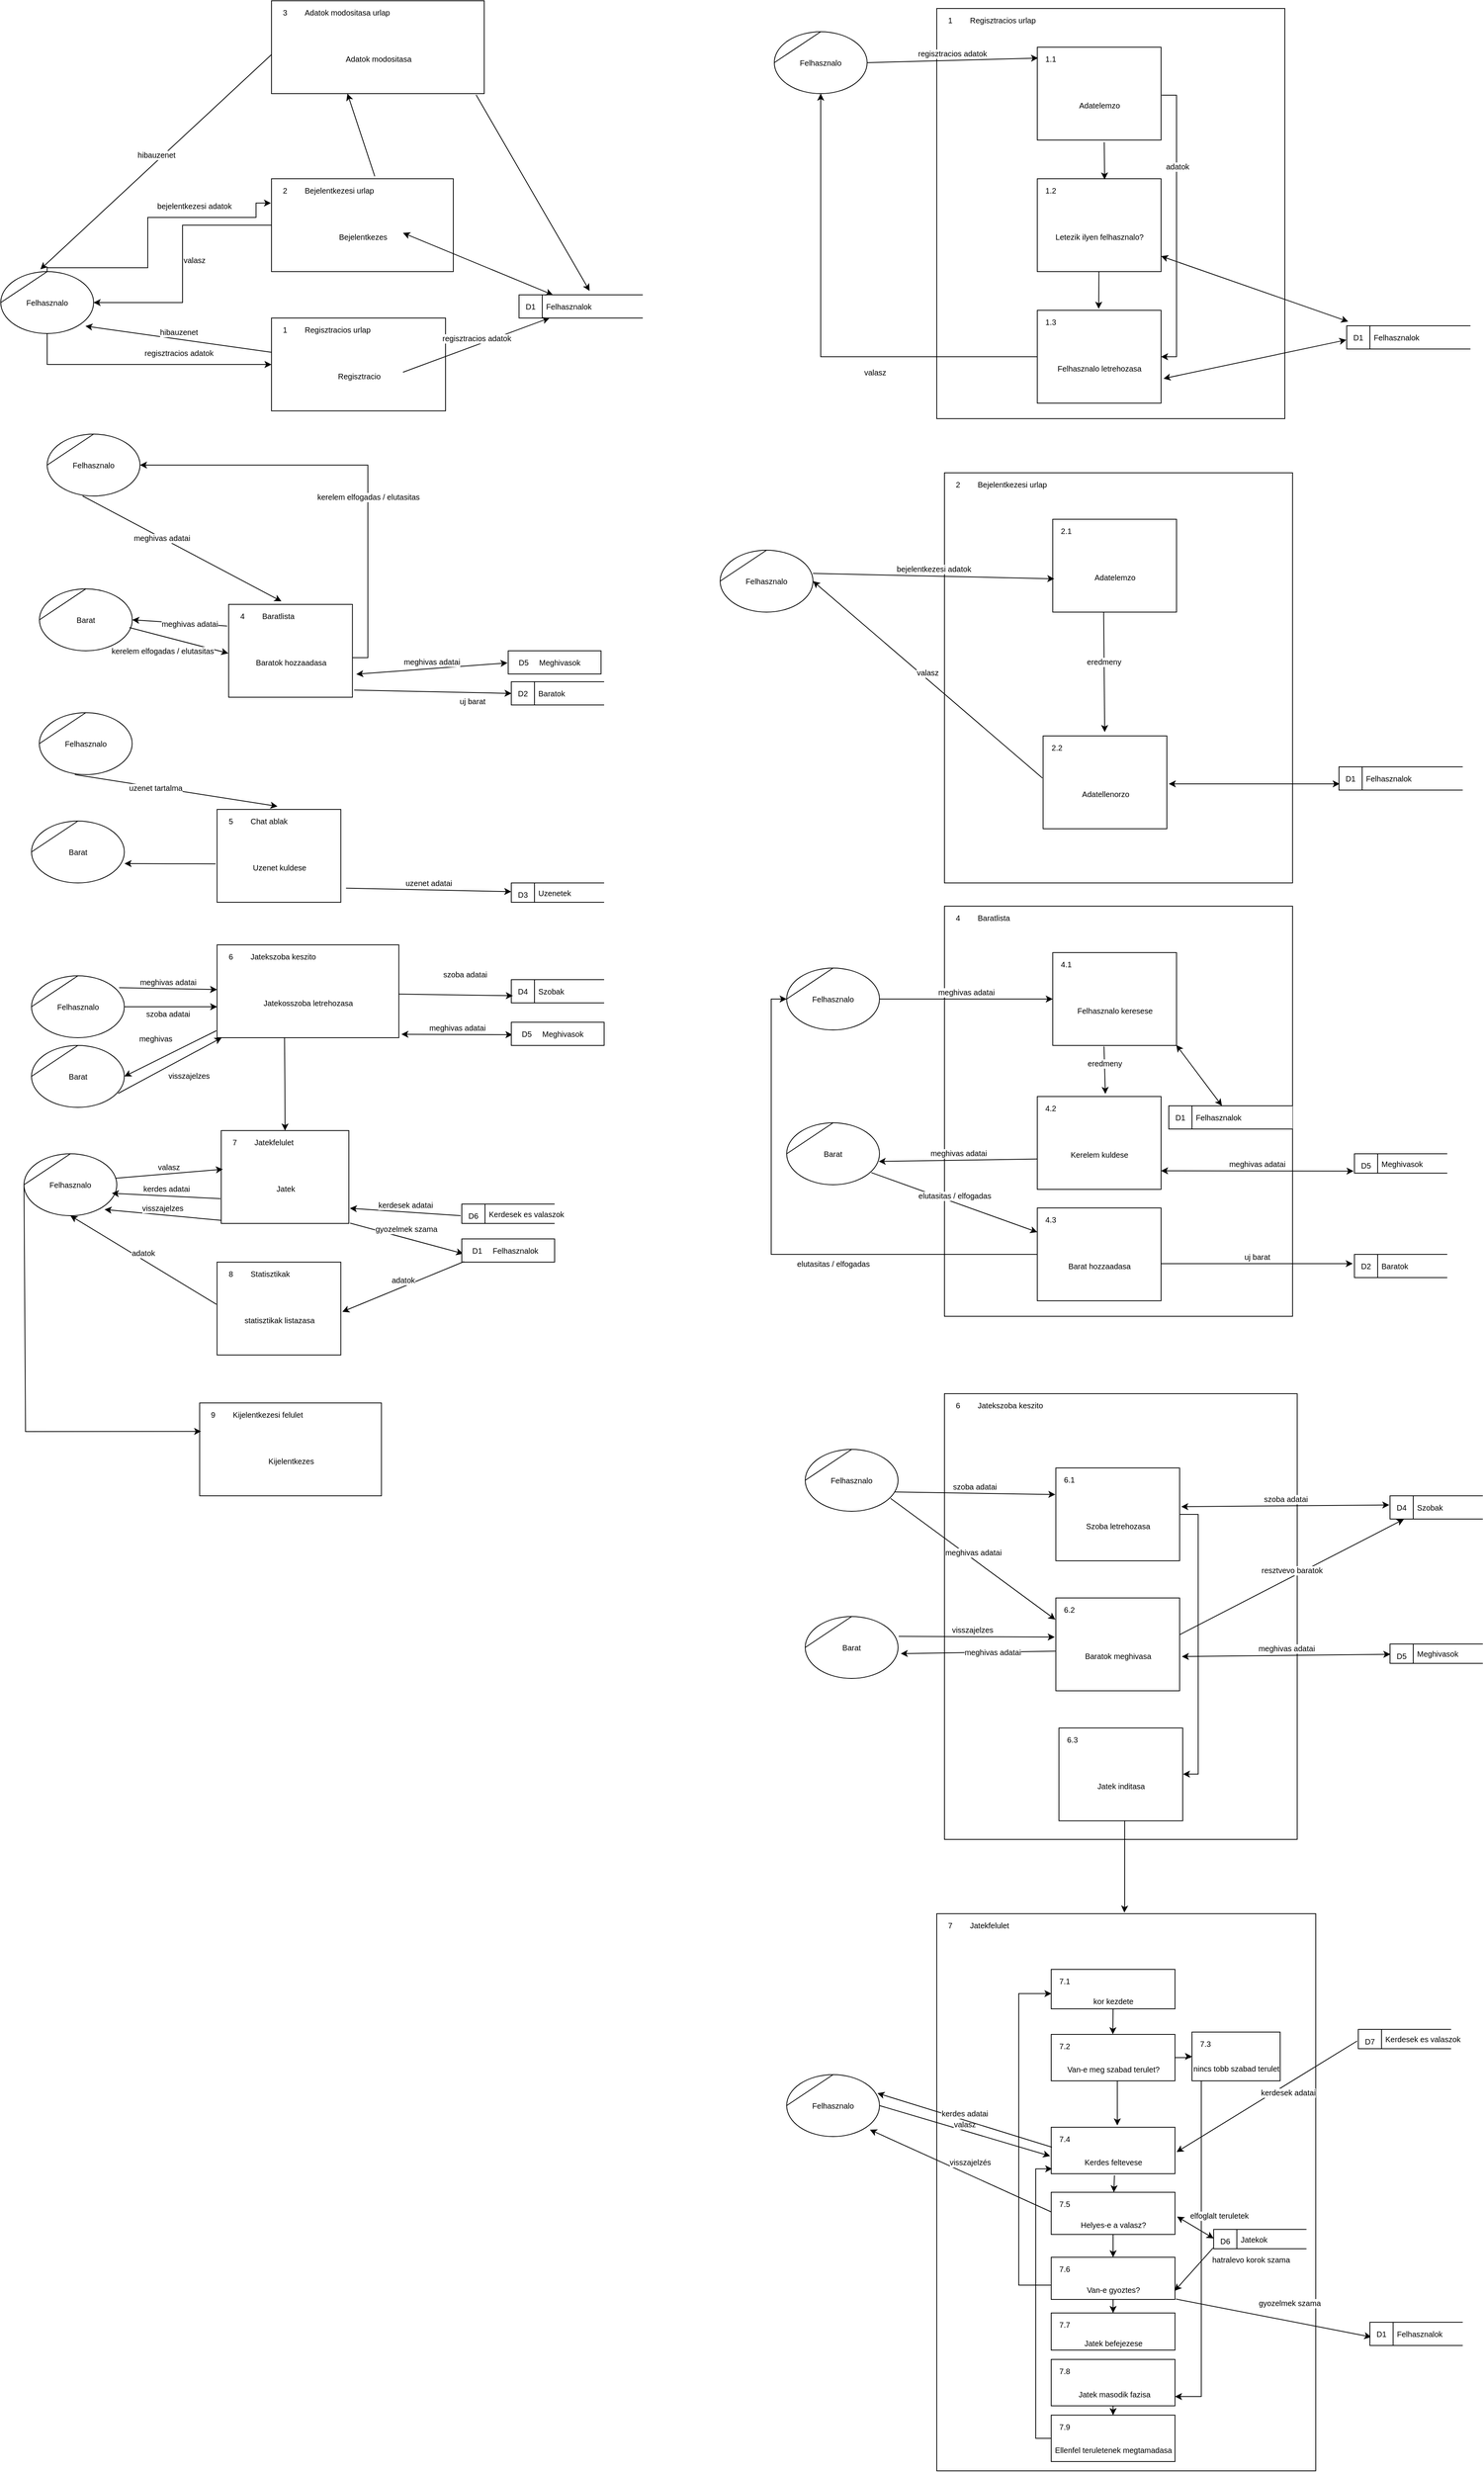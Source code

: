 <mxfile version="20.8.20" type="device"><diagram name="Page-1" id="HMUm9kvgoD_aJ_X1RVj2"><mxGraphModel dx="726" dy="1132" grid="1" gridSize="12" guides="1" tooltips="1" connect="1" arrows="1" fold="1" page="1" pageScale="1" pageWidth="2339" pageHeight="3300" math="0" shadow="0"><root><mxCell id="0"/><mxCell id="1" parent="0"/><mxCell id="_gw-SbNrPU6uC4uOB4sx-148" value="" style="html=1;dashed=0;whitespace=wrap;shape=mxgraph.dfd.process;align=center;container=1;collapsible=0;spacingTop=30;fontSize=10;" parent="1" vertex="1"><mxGeometry x="1260" y="670" width="450" height="530" as="geometry"/></mxCell><mxCell id="_gw-SbNrPU6uC4uOB4sx-149" value="2" style="text;html=1;strokeColor=none;fillColor=none;align=center;verticalAlign=middle;whiteSpace=wrap;rounded=0;movable=0;resizable=0;rotatable=0;cloneable=0;deletable=0;connectable=0;allowArrows=0;pointerEvents=1;fontSize=10;" parent="_gw-SbNrPU6uC4uOB4sx-148" vertex="1"><mxGeometry width="35" height="30" as="geometry"/></mxCell><mxCell id="_gw-SbNrPU6uC4uOB4sx-150" value="Bejelentkezesi urlap" style="text;html=1;strokeColor=none;fillColor=none;align=left;verticalAlign=middle;whiteSpace=wrap;rounded=0;movable=0;resizable=0;connectable=0;allowArrows=0;rotatable=0;cloneable=0;deletable=0;spacingLeft=6;autosize=1;resizeWidth=0;fontSize=10;" parent="_gw-SbNrPU6uC4uOB4sx-148" vertex="1"><mxGeometry x="35" width="120" height="30" as="geometry"/></mxCell><mxCell id="_gw-SbNrPU6uC4uOB4sx-164" value="eredmeny" style="endArrow=classic;html=1;rounded=0;verticalAlign=bottom;exitX=0.487;exitY=1.087;exitDx=0;exitDy=0;exitPerimeter=0;fontSize=10;" parent="_gw-SbNrPU6uC4uOB4sx-148" edge="1"><mxGeometry width="50" height="50" relative="1" as="geometry"><mxPoint x="205.745" y="171.96" as="sourcePoint"/><mxPoint x="207.154" y="335" as="targetPoint"/></mxGeometry></mxCell><mxCell id="_gw-SbNrPU6uC4uOB4sx-170" value="Adatellenorzo" style="html=1;dashed=0;whitespace=wrap;shape=mxgraph.dfd.process2;align=center;container=1;collapsible=0;spacingTop=30;fontSize=10;" parent="_gw-SbNrPU6uC4uOB4sx-148" vertex="1"><mxGeometry x="127.5" y="340" width="160" height="120" as="geometry"/></mxCell><mxCell id="_gw-SbNrPU6uC4uOB4sx-171" value="2.2" style="text;html=1;strokeColor=none;fillColor=none;align=center;verticalAlign=middle;whiteSpace=wrap;rounded=0;connectable=0;allowArrows=0;editable=1;movable=0;resizable=0;rotatable=0;deletable=0;locked=0;cloneable=0;fontSize=10;" parent="_gw-SbNrPU6uC4uOB4sx-170" vertex="1"><mxGeometry width="35" height="30" as="geometry"/></mxCell><mxCell id="_gw-SbNrPU6uC4uOB4sx-172" value="" style="text;strokeColor=none;fillColor=none;align=left;verticalAlign=middle;whiteSpace=wrap;rounded=0;autosize=1;connectable=0;allowArrows=0;movable=0;resizable=0;rotatable=0;deletable=0;cloneable=0;spacingLeft=6;fontStyle=0;html=1;fontSize=10;" parent="_gw-SbNrPU6uC4uOB4sx-170" vertex="1"><mxGeometry x="35" y="-5" width="50" height="40" as="geometry"/></mxCell><mxCell id="_gw-SbNrPU6uC4uOB4sx-173" value="Adatelemzo" style="html=1;dashed=0;whitespace=wrap;shape=mxgraph.dfd.process2;align=center;container=1;collapsible=0;spacingTop=30;fontSize=10;" parent="_gw-SbNrPU6uC4uOB4sx-148" vertex="1"><mxGeometry x="140" y="60" width="160" height="120" as="geometry"/></mxCell><mxCell id="_gw-SbNrPU6uC4uOB4sx-174" value="2.1" style="text;html=1;strokeColor=none;fillColor=none;align=center;verticalAlign=middle;whiteSpace=wrap;rounded=0;connectable=0;allowArrows=0;editable=1;movable=0;resizable=0;rotatable=0;deletable=0;locked=0;cloneable=0;fontSize=10;" parent="_gw-SbNrPU6uC4uOB4sx-173" vertex="1"><mxGeometry width="35" height="30" as="geometry"/></mxCell><mxCell id="_gw-SbNrPU6uC4uOB4sx-175" value="" style="text;strokeColor=none;fillColor=none;align=left;verticalAlign=middle;whiteSpace=wrap;rounded=0;autosize=1;connectable=0;allowArrows=0;movable=0;resizable=0;rotatable=0;deletable=0;cloneable=0;spacingLeft=6;fontStyle=0;html=1;fontSize=10;" parent="_gw-SbNrPU6uC4uOB4sx-173" vertex="1"><mxGeometry x="35" y="-5" width="50" height="40" as="geometry"/></mxCell><mxCell id="_gw-SbNrPU6uC4uOB4sx-12" style="edgeStyle=orthogonalEdgeStyle;rounded=0;orthogonalLoop=1;jettySize=auto;html=1;exitX=0.5;exitY=0;exitDx=0;exitDy=0;entryX=-0.003;entryY=0.262;entryDx=0;entryDy=0;entryPerimeter=0;fontSize=10;" parent="1" source="_gw-SbNrPU6uC4uOB4sx-1" target="_gw-SbNrPU6uC4uOB4sx-3" edge="1"><mxGeometry relative="1" as="geometry"><Array as="points"><mxPoint x="230" y="405"/><mxPoint x="230" y="340"/><mxPoint x="370" y="340"/><mxPoint x="370" y="321"/></Array></mxGeometry></mxCell><mxCell id="_gw-SbNrPU6uC4uOB4sx-18" style="edgeStyle=orthogonalEdgeStyle;rounded=0;orthogonalLoop=1;jettySize=auto;html=1;exitX=0.5;exitY=1;exitDx=0;exitDy=0;fontSize=10;" parent="1" source="_gw-SbNrPU6uC4uOB4sx-1" target="_gw-SbNrPU6uC4uOB4sx-8" edge="1"><mxGeometry relative="1" as="geometry"/></mxCell><mxCell id="_gw-SbNrPU6uC4uOB4sx-1" value="Felhasznalo" style="shape=stencil(tZRtjoMgEIZPw98GJR6gYXfvQe10nZQCAbYft99RNKlW7GajiTGZeeXhnZGBCRka5YCVvGHig5VlwTm9Kb5NYhUc1DElr8qjOmhISojenuGGx9gz0DTgMbaq+GR8T9+0j5C1NYYgaE0YKU86wRQaWsvvCdZv/xhFjvgXiOB7kynLyq+/Y3fVNuBiI79j7OB+db/rgceOi61+3Grg4v9YISmTO9xCHlR9/vb2xxxnzYDW6AK8OfLTeZzO66ynzM5CnqyHBUsn1DqN9UITnWoH/kUY5Iu9PtVUzRY1jx4IGk22K9UioSs+44+uvFxl3bKX1nTZdE12iV8=);whiteSpace=wrap;html=1;fontSize=10;" parent="1" vertex="1"><mxGeometry x="40" y="410" width="120" height="80" as="geometry"/></mxCell><mxCell id="_gw-SbNrPU6uC4uOB4sx-16" style="edgeStyle=orthogonalEdgeStyle;rounded=0;orthogonalLoop=1;jettySize=auto;html=1;entryX=1;entryY=0.5;entryDx=0;entryDy=0;fontSize=10;" parent="1" source="_gw-SbNrPU6uC4uOB4sx-3" target="_gw-SbNrPU6uC4uOB4sx-1" edge="1"><mxGeometry relative="1" as="geometry"/></mxCell><mxCell id="_gw-SbNrPU6uC4uOB4sx-3" value="Bejelentkezes" style="html=1;dashed=0;whitespace=wrap;shape=mxgraph.dfd.process;align=center;container=1;collapsible=0;spacingTop=30;fontSize=10;" parent="1" vertex="1"><mxGeometry x="390" y="290" width="235" height="120" as="geometry"/></mxCell><mxCell id="_gw-SbNrPU6uC4uOB4sx-4" value="2" style="text;html=1;strokeColor=none;fillColor=none;align=center;verticalAlign=middle;whiteSpace=wrap;rounded=0;movable=0;resizable=0;rotatable=0;cloneable=0;deletable=0;connectable=0;allowArrows=0;pointerEvents=1;fontSize=10;" parent="_gw-SbNrPU6uC4uOB4sx-3" vertex="1"><mxGeometry width="35" height="30" as="geometry"/></mxCell><mxCell id="_gw-SbNrPU6uC4uOB4sx-5" value="Bejelentkezesi urlap" style="text;html=1;strokeColor=none;fillColor=none;align=left;verticalAlign=middle;whiteSpace=wrap;rounded=0;movable=0;resizable=0;connectable=0;allowArrows=0;rotatable=0;cloneable=0;deletable=0;spacingLeft=6;autosize=1;resizeWidth=0;fontSize=10;" parent="_gw-SbNrPU6uC4uOB4sx-3" vertex="1"><mxGeometry x="35" width="120" height="30" as="geometry"/></mxCell><mxCell id="_gw-SbNrPU6uC4uOB4sx-6" value="Felhasznalok" style="html=1;dashed=0;whitespace=wrap;shape=mxgraph.dfd.dataStoreID;align=left;spacingLeft=33;container=1;collapsible=0;autosize=0;fontSize=10;" parent="1" vertex="1"><mxGeometry x="710" y="440" width="160" height="30" as="geometry"/></mxCell><mxCell id="_gw-SbNrPU6uC4uOB4sx-7" value="D1" style="text;html=1;strokeColor=none;fillColor=none;align=center;verticalAlign=middle;whiteSpace=wrap;rounded=0;movable=0;resizable=0;rotatable=0;cloneable=0;deletable=0;allowArrows=0;connectable=0;fontSize=10;" parent="_gw-SbNrPU6uC4uOB4sx-6" vertex="1"><mxGeometry width="30" height="30" as="geometry"/></mxCell><mxCell id="_gw-SbNrPU6uC4uOB4sx-8" value="Regisztracio" style="html=1;dashed=0;whitespace=wrap;shape=mxgraph.dfd.process;align=center;container=1;collapsible=0;spacingTop=30;fontSize=10;" parent="1" vertex="1"><mxGeometry x="390" y="470" width="225" height="120" as="geometry"/></mxCell><mxCell id="_gw-SbNrPU6uC4uOB4sx-9" value="1&lt;br style=&quot;font-size: 10px;&quot;&gt;" style="text;html=1;strokeColor=none;fillColor=none;align=center;verticalAlign=middle;whiteSpace=wrap;rounded=0;movable=0;resizable=0;rotatable=0;cloneable=0;deletable=0;connectable=0;allowArrows=0;pointerEvents=1;fontSize=10;" parent="_gw-SbNrPU6uC4uOB4sx-8" vertex="1"><mxGeometry width="35" height="30" as="geometry"/></mxCell><mxCell id="_gw-SbNrPU6uC4uOB4sx-10" value="Regisztracios urlap" style="text;html=1;strokeColor=none;fillColor=none;align=left;verticalAlign=middle;whiteSpace=wrap;rounded=0;movable=0;resizable=0;connectable=0;allowArrows=0;rotatable=0;cloneable=0;deletable=0;spacingLeft=6;autosize=1;resizeWidth=0;fontSize=10;" parent="_gw-SbNrPU6uC4uOB4sx-8" vertex="1"><mxGeometry x="35" width="110" height="30" as="geometry"/></mxCell><mxCell id="_gw-SbNrPU6uC4uOB4sx-14" value="bejelentkezesi adatok" style="text;html=1;align=center;verticalAlign=middle;resizable=0;points=[];autosize=1;strokeColor=none;fillColor=none;fontSize=10;" parent="1" vertex="1"><mxGeometry x="230" y="310" width="120" height="30" as="geometry"/></mxCell><mxCell id="_gw-SbNrPU6uC4uOB4sx-17" value="valasz" style="text;html=1;align=center;verticalAlign=middle;resizable=0;points=[];autosize=1;strokeColor=none;fillColor=none;fontSize=10;" parent="1" vertex="1"><mxGeometry x="265" y="380" width="50" height="30" as="geometry"/></mxCell><mxCell id="_gw-SbNrPU6uC4uOB4sx-19" value="regisztracios adatok" style="text;html=1;align=center;verticalAlign=middle;resizable=0;points=[];autosize=1;strokeColor=none;fillColor=none;fontSize=10;" parent="1" vertex="1"><mxGeometry x="215" y="500" width="110" height="30" as="geometry"/></mxCell><mxCell id="_gw-SbNrPU6uC4uOB4sx-26" value="hibauzenet" style="endArrow=classic;html=1;rounded=0;verticalAlign=bottom;entryX=0.912;entryY=0.88;entryDx=0;entryDy=0;entryPerimeter=0;fontSize=10;" parent="1" source="_gw-SbNrPU6uC4uOB4sx-8" target="_gw-SbNrPU6uC4uOB4sx-1" edge="1"><mxGeometry width="50" height="50" relative="1" as="geometry"><mxPoint x="220" y="480" as="sourcePoint"/><mxPoint x="220" y="470" as="targetPoint"/></mxGeometry></mxCell><mxCell id="_gw-SbNrPU6uC4uOB4sx-28" value="regisztracios adatok" style="endArrow=classic;html=1;rounded=0;verticalAlign=bottom;fontSize=10;" parent="1" target="_gw-SbNrPU6uC4uOB4sx-6" edge="1"><mxGeometry width="50" height="50" relative="1" as="geometry"><mxPoint x="560" y="540" as="sourcePoint"/><mxPoint x="670" y="540" as="targetPoint"/></mxGeometry></mxCell><mxCell id="_gw-SbNrPU6uC4uOB4sx-30" value="" style="endArrow=classic;startArrow=classic;html=1;rounded=0;verticalAlign=bottom;fontSize=10;" parent="1" target="_gw-SbNrPU6uC4uOB4sx-6" edge="1"><mxGeometry width="50" height="50" relative="1" as="geometry"><mxPoint x="560" y="360" as="sourcePoint"/><mxPoint x="670" y="360" as="targetPoint"/></mxGeometry></mxCell><mxCell id="_gw-SbNrPU6uC4uOB4sx-34" value="" style="endArrow=classic;html=1;rounded=0;verticalAlign=bottom;exitX=0.568;exitY=-0.027;exitDx=0;exitDy=0;exitPerimeter=0;fontSize=10;" parent="1" source="_gw-SbNrPU6uC4uOB4sx-3" edge="1"><mxGeometry x="-0.007" width="50" height="50" relative="1" as="geometry"><mxPoint x="490" y="280" as="sourcePoint"/><mxPoint x="488.184" y="180" as="targetPoint"/><mxPoint as="offset"/></mxGeometry></mxCell><mxCell id="_gw-SbNrPU6uC4uOB4sx-36" value="" style="endArrow=classic;html=1;rounded=0;verticalAlign=bottom;entryX=0.57;entryY=-0.169;entryDx=0;entryDy=0;entryPerimeter=0;exitX=0.962;exitY=1.014;exitDx=0;exitDy=0;exitPerimeter=0;fontSize=10;" parent="1" source="_gw-SbNrPU6uC4uOB4sx-193" target="_gw-SbNrPU6uC4uOB4sx-6" edge="1"><mxGeometry width="50" height="50" relative="1" as="geometry"><mxPoint x="587.145" y="184.32" as="sourcePoint"/><mxPoint x="670" y="290" as="targetPoint"/></mxGeometry></mxCell><mxCell id="_gw-SbNrPU6uC4uOB4sx-43" value="hibauzenet&lt;br style=&quot;font-size: 10px;&quot;&gt;" style="endArrow=classic;html=1;rounded=0;verticalAlign=bottom;entryX=0.427;entryY=-0.037;entryDx=0;entryDy=0;entryPerimeter=0;exitX=0.003;exitY=0.575;exitDx=0;exitDy=0;exitPerimeter=0;fontSize=10;" parent="1" target="_gw-SbNrPU6uC4uOB4sx-1" edge="1"><mxGeometry width="50" height="50" relative="1" as="geometry"><mxPoint x="390.585" y="129" as="sourcePoint"/><mxPoint x="250" y="330" as="targetPoint"/></mxGeometry></mxCell><mxCell id="_gw-SbNrPU6uC4uOB4sx-49" value="Kijelentkezes" style="html=1;dashed=0;whitespace=wrap;shape=mxgraph.dfd.process2;align=center;container=1;collapsible=0;spacingTop=30;fontSize=10;" parent="1" vertex="1"><mxGeometry x="297.12" y="1872" width="235" height="120" as="geometry"/></mxCell><mxCell id="_gw-SbNrPU6uC4uOB4sx-50" value="9" style="text;html=1;strokeColor=none;fillColor=none;align=center;verticalAlign=middle;whiteSpace=wrap;rounded=0;connectable=0;allowArrows=0;editable=1;movable=0;resizable=0;rotatable=0;deletable=0;locked=0;cloneable=0;fontSize=10;" parent="_gw-SbNrPU6uC4uOB4sx-49" vertex="1"><mxGeometry width="35" height="30" as="geometry"/></mxCell><mxCell id="_gw-SbNrPU6uC4uOB4sx-51" value="Kijelentkezesi felulet" style="text;strokeColor=none;fillColor=none;align=left;verticalAlign=middle;whiteSpace=wrap;rounded=0;autosize=1;connectable=0;allowArrows=0;movable=0;resizable=0;rotatable=0;deletable=0;cloneable=0;spacingLeft=6;fontStyle=0;html=1;fontSize=10;" parent="_gw-SbNrPU6uC4uOB4sx-49" vertex="1"><mxGeometry x="35" width="120" height="30" as="geometry"/></mxCell><mxCell id="_gw-SbNrPU6uC4uOB4sx-52" value="" style="endArrow=classic;html=1;rounded=0;verticalAlign=bottom;entryX=0.008;entryY=0.306;entryDx=0;entryDy=0;entryPerimeter=0;exitX=0;exitY=0.5;exitDx=0;exitDy=0;fontSize=10;" parent="1" source="_gw-SbNrPU6uC4uOB4sx-129" target="_gw-SbNrPU6uC4uOB4sx-49" edge="1"><mxGeometry width="50" height="50" relative="1" as="geometry"><mxPoint x="190" y="1984" as="sourcePoint"/><mxPoint x="390" y="2004" as="targetPoint"/><Array as="points"><mxPoint x="72" y="1909"/></Array></mxGeometry></mxCell><mxCell id="_gw-SbNrPU6uC4uOB4sx-63" style="edgeStyle=orthogonalEdgeStyle;rounded=0;orthogonalLoop=1;jettySize=auto;html=1;exitX=1.002;exitY=0.574;exitDx=0;exitDy=0;exitPerimeter=0;entryX=1;entryY=0.5;entryDx=0;entryDy=0;fontSize=10;" parent="1" source="_gw-SbNrPU6uC4uOB4sx-54" target="_gw-SbNrPU6uC4uOB4sx-62" edge="1"><mxGeometry relative="1" as="geometry"><mxPoint x="510" y="790" as="targetPoint"/></mxGeometry></mxCell><mxCell id="_gw-SbNrPU6uC4uOB4sx-64" value="kerelem elfogadas / elutasitas" style="edgeLabel;html=1;align=center;verticalAlign=middle;resizable=0;points=[];fontSize=10;" parent="_gw-SbNrPU6uC4uOB4sx-63" vertex="1" connectable="0"><mxGeometry x="-0.191" relative="1" as="geometry"><mxPoint as="offset"/></mxGeometry></mxCell><mxCell id="_gw-SbNrPU6uC4uOB4sx-54" value="Baratok hozzaadasa" style="html=1;dashed=0;whitespace=wrap;shape=mxgraph.dfd.process;align=center;container=1;collapsible=0;spacingTop=30;fontSize=10;" parent="1" vertex="1"><mxGeometry x="334.62" y="840" width="160" height="120" as="geometry"/></mxCell><mxCell id="_gw-SbNrPU6uC4uOB4sx-55" value="4" style="text;html=1;strokeColor=none;fillColor=none;align=center;verticalAlign=middle;whiteSpace=wrap;rounded=0;movable=0;resizable=0;rotatable=0;cloneable=0;deletable=0;connectable=0;allowArrows=0;pointerEvents=1;fontSize=10;" parent="_gw-SbNrPU6uC4uOB4sx-54" vertex="1"><mxGeometry width="35" height="30" as="geometry"/></mxCell><mxCell id="_gw-SbNrPU6uC4uOB4sx-56" value="Baratlista" style="text;html=1;strokeColor=none;fillColor=none;align=left;verticalAlign=middle;whiteSpace=wrap;rounded=0;movable=0;resizable=0;connectable=0;allowArrows=0;rotatable=0;cloneable=0;deletable=0;spacingLeft=6;autosize=1;resizeWidth=0;fontSize=10;" parent="_gw-SbNrPU6uC4uOB4sx-54" vertex="1"><mxGeometry x="35" width="70" height="30" as="geometry"/></mxCell><mxCell id="_gw-SbNrPU6uC4uOB4sx-58" value="" style="endArrow=classic;html=1;rounded=0;verticalAlign=bottom;entryX=0.426;entryY=-0.033;entryDx=0;entryDy=0;entryPerimeter=0;exitX=0.382;exitY=1;exitDx=0;exitDy=0;exitPerimeter=0;fontSize=10;" parent="1" source="_gw-SbNrPU6uC4uOB4sx-62" target="_gw-SbNrPU6uC4uOB4sx-54" edge="1"><mxGeometry x="0.067" y="46" width="50" height="50" relative="1" as="geometry"><mxPoint x="502.092" y="720" as="sourcePoint"/><mxPoint x="510" y="829" as="targetPoint"/><mxPoint as="offset"/></mxGeometry></mxCell><mxCell id="_gw-SbNrPU6uC4uOB4sx-68" value="meghivas adatai" style="edgeLabel;html=1;align=center;verticalAlign=middle;resizable=0;points=[];fontSize=10;" parent="_gw-SbNrPU6uC4uOB4sx-58" vertex="1" connectable="0"><mxGeometry x="-0.206" relative="1" as="geometry"><mxPoint as="offset"/></mxGeometry></mxCell><mxCell id="_gw-SbNrPU6uC4uOB4sx-62" value="Felhasznalo" style="shape=stencil(tZRtjoMgEIZPw98GJR6gYXfvQe10nZQCAbYft99RNKlW7GajiTGZeeXhnZGBCRka5YCVvGHig5VlwTm9Kb5NYhUc1DElr8qjOmhISojenuGGx9gz0DTgMbaq+GR8T9+0j5C1NYYgaE0YKU86wRQaWsvvCdZv/xhFjvgXiOB7kynLyq+/Y3fVNuBiI79j7OB+db/rgceOi61+3Grg4v9YISmTO9xCHlR9/vb2xxxnzYDW6AK8OfLTeZzO66ynzM5CnqyHBUsn1DqN9UITnWoH/kUY5Iu9PtVUzRY1jx4IGk22K9UioSs+44+uvFxl3bKX1nTZdE12iV8=);whiteSpace=wrap;html=1;fontSize=10;" parent="1" vertex="1"><mxGeometry x="100" y="620" width="120" height="80" as="geometry"/></mxCell><mxCell id="_gw-SbNrPU6uC4uOB4sx-65" value="Baratok" style="html=1;dashed=0;whitespace=wrap;shape=mxgraph.dfd.dataStoreID;align=left;spacingLeft=33;container=1;collapsible=0;autosize=0;fontSize=10;" parent="1" vertex="1"><mxGeometry x="700" y="940" width="120" height="30" as="geometry"/></mxCell><mxCell id="_gw-SbNrPU6uC4uOB4sx-66" value="D2" style="text;html=1;strokeColor=none;fillColor=none;align=center;verticalAlign=middle;whiteSpace=wrap;rounded=0;movable=0;resizable=0;rotatable=0;cloneable=0;deletable=0;allowArrows=0;connectable=0;fontSize=10;" parent="_gw-SbNrPU6uC4uOB4sx-65" vertex="1"><mxGeometry width="30" height="30" as="geometry"/></mxCell><mxCell id="_gw-SbNrPU6uC4uOB4sx-67" value="" style="endArrow=classic;html=1;rounded=0;verticalAlign=bottom;entryX=0.003;entryY=0.503;entryDx=0;entryDy=0;entryPerimeter=0;exitX=1.014;exitY=0.923;exitDx=0;exitDy=0;exitPerimeter=0;fontSize=10;" parent="1" source="_gw-SbNrPU6uC4uOB4sx-54" target="_gw-SbNrPU6uC4uOB4sx-65" edge="1"><mxGeometry width="50" height="50" relative="1" as="geometry"><mxPoint x="360" y="1000" as="sourcePoint"/><mxPoint x="480" y="1000" as="targetPoint"/><Array as="points"/></mxGeometry></mxCell><mxCell id="_gw-SbNrPU6uC4uOB4sx-69" value="uj barat" style="text;strokeColor=none;align=center;fillColor=none;html=1;verticalAlign=middle;whiteSpace=wrap;rounded=0;fontSize=10;" parent="1" vertex="1"><mxGeometry x="620" y="950" width="60" height="30" as="geometry"/></mxCell><mxCell id="_gw-SbNrPU6uC4uOB4sx-94" style="edgeStyle=orthogonalEdgeStyle;rounded=0;orthogonalLoop=1;jettySize=auto;html=1;entryX=1.002;entryY=0.687;entryDx=0;entryDy=0;entryPerimeter=0;exitX=-0.012;exitY=0.586;exitDx=0;exitDy=0;exitPerimeter=0;fontSize=10;" parent="1" source="_gw-SbNrPU6uC4uOB4sx-105" target="_gw-SbNrPU6uC4uOB4sx-95" edge="1"><mxGeometry relative="1" as="geometry"><mxPoint x="519.84" y="1210" as="targetPoint"/><mxPoint x="299.84" y="1210" as="sourcePoint"/></mxGeometry></mxCell><mxCell id="_gw-SbNrPU6uC4uOB4sx-87" value="" style="endArrow=classic;html=1;rounded=0;verticalAlign=bottom;entryX=0.488;entryY=-0.033;entryDx=0;entryDy=0;entryPerimeter=0;exitX=0.382;exitY=1;exitDx=0;exitDy=0;exitPerimeter=0;fontSize=10;" parent="1" source="_gw-SbNrPU6uC4uOB4sx-89" target="_gw-SbNrPU6uC4uOB4sx-105" edge="1"><mxGeometry x="0.067" y="46" width="50" height="50" relative="1" as="geometry"><mxPoint x="361.932" y="1030" as="sourcePoint"/><mxPoint x="368.0" y="1146.04" as="targetPoint"/><mxPoint as="offset"/></mxGeometry></mxCell><mxCell id="_gw-SbNrPU6uC4uOB4sx-88" value="uzenet tartalma" style="edgeLabel;html=1;align=center;verticalAlign=middle;resizable=0;points=[];fontSize=10;" parent="_gw-SbNrPU6uC4uOB4sx-87" vertex="1" connectable="0"><mxGeometry x="-0.206" relative="1" as="geometry"><mxPoint as="offset"/></mxGeometry></mxCell><mxCell id="_gw-SbNrPU6uC4uOB4sx-89" value="Felhasznalo" style="shape=stencil(tZRtjoMgEIZPw98GJR6gYXfvQe10nZQCAbYft99RNKlW7GajiTGZeeXhnZGBCRka5YCVvGHig5VlwTm9Kb5NYhUc1DElr8qjOmhISojenuGGx9gz0DTgMbaq+GR8T9+0j5C1NYYgaE0YKU86wRQaWsvvCdZv/xhFjvgXiOB7kynLyq+/Y3fVNuBiI79j7OB+db/rgceOi61+3Grg4v9YISmTO9xCHlR9/vb2xxxnzYDW6AK8OfLTeZzO66ynzM5CnqyHBUsn1DqN9UITnWoH/kUY5Iu9PtVUzRY1jx4IGk22K9UioSs+44+uvFxl3bKX1nTZdE12iV8=);whiteSpace=wrap;html=1;fontSize=10;" parent="1" vertex="1"><mxGeometry x="89.84" y="980" width="120" height="80" as="geometry"/></mxCell><mxCell id="_gw-SbNrPU6uC4uOB4sx-90" value="Uzenetek" style="html=1;dashed=0;whitespace=wrap;shape=mxgraph.dfd.dataStoreID;align=left;spacingLeft=33;container=1;collapsible=0;autosize=0;fontSize=10;" parent="1" vertex="1"><mxGeometry x="700" y="1200" width="120" height="25" as="geometry"/></mxCell><mxCell id="_gw-SbNrPU6uC4uOB4sx-91" value="D3" style="text;html=1;strokeColor=none;fillColor=none;align=center;verticalAlign=middle;whiteSpace=wrap;rounded=0;movable=0;resizable=0;rotatable=0;cloneable=0;deletable=0;allowArrows=0;connectable=0;fontSize=10;" parent="_gw-SbNrPU6uC4uOB4sx-90" vertex="1"><mxGeometry width="30" height="30" as="geometry"/></mxCell><mxCell id="_gw-SbNrPU6uC4uOB4sx-95" value="Barat" style="shape=stencil(tZRtjoMgEIZPw98GJR6gYXfvQe10nZQCAbYft99RNKlW7GajiTGZeeXhnZGBCRka5YCVvGHig5VlwTm9Kb5NYhUc1DElr8qjOmhISojenuGGx9gz0DTgMbaq+GR8T9+0j5C1NYYgaE0YKU86wRQaWsvvCdZv/xhFjvgXiOB7kynLyq+/Y3fVNuBiI79j7OB+db/rgceOi61+3Grg4v9YISmTO9xCHlR9/vb2xxxnzYDW6AK8OfLTeZzO66ynzM5CnqyHBUsn1DqN9UITnWoH/kUY5Iu9PtVUzRY1jx4IGk22K9UioSs+44+uvFxl3bKX1nTZdE12iV8=);whiteSpace=wrap;html=1;fontSize=10;" parent="1" vertex="1"><mxGeometry x="79.73" y="1120" width="120" height="80" as="geometry"/></mxCell><mxCell id="_gw-SbNrPU6uC4uOB4sx-99" value="uzenet adatai" style="endArrow=classic;html=1;rounded=0;verticalAlign=bottom;exitX=1.042;exitY=0.848;exitDx=0;exitDy=0;exitPerimeter=0;fontSize=10;" parent="1" source="_gw-SbNrPU6uC4uOB4sx-105" target="_gw-SbNrPU6uC4uOB4sx-90" edge="1"><mxGeometry width="50" height="50" relative="1" as="geometry"><mxPoint x="459.84" y="1211.73" as="sourcePoint"/><mxPoint x="579.84" y="1211.73" as="targetPoint"/></mxGeometry></mxCell><mxCell id="_gw-SbNrPU6uC4uOB4sx-100" value="Jatekosszoba letrehozasa" style="html=1;dashed=0;whitespace=wrap;shape=mxgraph.dfd.process;align=center;container=1;collapsible=0;spacingTop=30;fontSize=10;" parent="1" vertex="1"><mxGeometry x="319.62" y="1280" width="235" height="120" as="geometry"/></mxCell><mxCell id="_gw-SbNrPU6uC4uOB4sx-101" value="6" style="text;html=1;strokeColor=none;fillColor=none;align=center;verticalAlign=middle;whiteSpace=wrap;rounded=0;movable=0;resizable=0;rotatable=0;cloneable=0;deletable=0;connectable=0;allowArrows=0;pointerEvents=1;fontSize=10;" parent="_gw-SbNrPU6uC4uOB4sx-100" vertex="1"><mxGeometry width="35" height="30" as="geometry"/></mxCell><mxCell id="_gw-SbNrPU6uC4uOB4sx-102" value="Jatekszoba keszito" style="text;html=1;strokeColor=none;fillColor=none;align=left;verticalAlign=middle;whiteSpace=wrap;rounded=0;movable=0;resizable=0;connectable=0;allowArrows=0;rotatable=0;cloneable=0;deletable=0;spacingLeft=6;autosize=1;resizeWidth=0;fontSize=10;" parent="_gw-SbNrPU6uC4uOB4sx-100" vertex="1"><mxGeometry x="35" y="3" width="120" height="24" as="geometry"/></mxCell><mxCell id="_gw-SbNrPU6uC4uOB4sx-103" value="Felhasznalo" style="shape=stencil(tZRtjoMgEIZPw98GJR6gYXfvQe10nZQCAbYft99RNKlW7GajiTGZeeXhnZGBCRka5YCVvGHig5VlwTm9Kb5NYhUc1DElr8qjOmhISojenuGGx9gz0DTgMbaq+GR8T9+0j5C1NYYgaE0YKU86wRQaWsvvCdZv/xhFjvgXiOB7kynLyq+/Y3fVNuBiI79j7OB+db/rgceOi61+3Grg4v9YISmTO9xCHlR9/vb2xxxnzYDW6AK8OfLTeZzO66ynzM5CnqyHBUsn1DqN9UITnWoH/kUY5Iu9PtVUzRY1jx4IGk22K9UioSs+44+uvFxl3bKX1nTZdE12iV8=);whiteSpace=wrap;html=1;fontSize=10;" parent="1" vertex="1"><mxGeometry x="79.73" y="1320" width="120" height="80" as="geometry"/></mxCell><mxCell id="_gw-SbNrPU6uC4uOB4sx-104" value="" style="endArrow=classic;html=1;rounded=0;verticalAlign=bottom;exitX=1;exitY=0.5;exitDx=0;exitDy=0;fontSize=10;" parent="1" source="_gw-SbNrPU6uC4uOB4sx-103" edge="1"><mxGeometry width="50" height="50" relative="1" as="geometry"><mxPoint x="219.73" y="1370" as="sourcePoint"/><mxPoint x="319.73" y="1360" as="targetPoint"/></mxGeometry></mxCell><mxCell id="_gw-SbNrPU6uC4uOB4sx-119" value="szoba adatai" style="edgeLabel;html=1;align=center;verticalAlign=middle;resizable=0;points=[];fontSize=10;" parent="_gw-SbNrPU6uC4uOB4sx-104" vertex="1" connectable="0"><mxGeometry x="0.184" y="1" relative="1" as="geometry"><mxPoint x="-15" y="10" as="offset"/></mxGeometry></mxCell><mxCell id="_gw-SbNrPU6uC4uOB4sx-105" value="Uzenet kuldese" style="html=1;dashed=0;whitespace=wrap;shape=mxgraph.dfd.process2;align=center;container=1;collapsible=0;spacingTop=30;fontSize=10;" parent="1" vertex="1"><mxGeometry x="319.62" y="1105" width="160" height="120" as="geometry"/></mxCell><mxCell id="_gw-SbNrPU6uC4uOB4sx-106" value="5" style="text;html=1;strokeColor=none;fillColor=none;align=center;verticalAlign=middle;whiteSpace=wrap;rounded=0;connectable=0;allowArrows=0;editable=1;movable=0;resizable=0;rotatable=0;deletable=0;locked=0;cloneable=0;fontSize=10;" parent="_gw-SbNrPU6uC4uOB4sx-105" vertex="1"><mxGeometry width="35" height="30" as="geometry"/></mxCell><mxCell id="_gw-SbNrPU6uC4uOB4sx-107" value="Chat ablak" style="text;strokeColor=none;fillColor=none;align=left;verticalAlign=middle;whiteSpace=wrap;rounded=0;autosize=1;connectable=0;allowArrows=0;movable=0;resizable=0;rotatable=0;deletable=0;cloneable=0;spacingLeft=6;fontStyle=0;html=1;fontSize=10;" parent="_gw-SbNrPU6uC4uOB4sx-105" vertex="1"><mxGeometry x="35" width="80" height="30" as="geometry"/></mxCell><mxCell id="_gw-SbNrPU6uC4uOB4sx-108" value="Szobak" style="html=1;dashed=0;whitespace=wrap;shape=mxgraph.dfd.dataStoreID;align=left;spacingLeft=33;container=1;collapsible=0;autosize=0;fontSize=10;" parent="1" vertex="1"><mxGeometry x="700" y="1325" width="120" height="30" as="geometry"/></mxCell><mxCell id="_gw-SbNrPU6uC4uOB4sx-109" value="D4" style="text;html=1;strokeColor=none;fillColor=none;align=center;verticalAlign=middle;whiteSpace=wrap;rounded=0;movable=0;resizable=0;rotatable=0;cloneable=0;deletable=0;allowArrows=0;connectable=0;fontSize=10;" parent="_gw-SbNrPU6uC4uOB4sx-108" vertex="1"><mxGeometry width="30" height="30" as="geometry"/></mxCell><mxCell id="_gw-SbNrPU6uC4uOB4sx-110" value="szoba adatai" style="endArrow=classic;html=1;rounded=0;verticalAlign=bottom;entryX=0.017;entryY=0.692;entryDx=0;entryDy=0;entryPerimeter=0;exitX=0.999;exitY=0.53;exitDx=0;exitDy=0;exitPerimeter=0;fontSize=10;" parent="1" source="_gw-SbNrPU6uC4uOB4sx-100" target="_gw-SbNrPU6uC4uOB4sx-108" edge="1"><mxGeometry x="0.164" y="18" width="50" height="50" relative="1" as="geometry"><mxPoint x="729.73" y="1382.5" as="sourcePoint"/><mxPoint x="849.73" y="1382.5" as="targetPoint"/><mxPoint x="-1" as="offset"/></mxGeometry></mxCell><mxCell id="_gw-SbNrPU6uC4uOB4sx-112" value="Barat" style="shape=stencil(tZRtjoMgEIZPw98GJR6gYXfvQe10nZQCAbYft99RNKlW7GajiTGZeeXhnZGBCRka5YCVvGHig5VlwTm9Kb5NYhUc1DElr8qjOmhISojenuGGx9gz0DTgMbaq+GR8T9+0j5C1NYYgaE0YKU86wRQaWsvvCdZv/xhFjvgXiOB7kynLyq+/Y3fVNuBiI79j7OB+db/rgceOi61+3Grg4v9YISmTO9xCHlR9/vb2xxxnzYDW6AK8OfLTeZzO66ynzM5CnqyHBUsn1DqN9UITnWoH/kUY5Iu9PtVUzRY1jx4IGk22K9UioSs+44+uvFxl3bKX1nTZdE12iV8=);whiteSpace=wrap;html=1;fontSize=10;" parent="1" vertex="1"><mxGeometry x="79.73" y="1410" width="120" height="80" as="geometry"/></mxCell><mxCell id="_gw-SbNrPU6uC4uOB4sx-114" value="visszajelzes" style="endArrow=classic;html=1;rounded=0;verticalAlign=bottom;exitX=0.933;exitY=0.775;exitDx=0;exitDy=0;exitPerimeter=0;fontSize=10;" parent="1" source="_gw-SbNrPU6uC4uOB4sx-112" target="_gw-SbNrPU6uC4uOB4sx-100" edge="1"><mxGeometry x="0.153" y="-31" width="50" height="50" relative="1" as="geometry"><mxPoint x="572.73" y="1710" as="sourcePoint"/><mxPoint x="661.695" y="1708.2" as="targetPoint"/><mxPoint as="offset"/></mxGeometry></mxCell><mxCell id="_gw-SbNrPU6uC4uOB4sx-117" value="meghivas" style="endArrow=classic;html=1;rounded=0;verticalAlign=bottom;exitX=-0.004;exitY=0.925;exitDx=0;exitDy=0;exitPerimeter=0;entryX=1;entryY=0.5;entryDx=0;entryDy=0;fontSize=10;" parent="1" source="_gw-SbNrPU6uC4uOB4sx-100" target="_gw-SbNrPU6uC4uOB4sx-112" edge="1"><mxGeometry x="0.179" y="-18" width="50" height="50" relative="1" as="geometry"><mxPoint x="701.77" y="1711.44" as="sourcePoint"/><mxPoint x="979.73" y="1687" as="targetPoint"/><mxPoint as="offset"/></mxGeometry></mxCell><mxCell id="_gw-SbNrPU6uC4uOB4sx-118" value="meghivas adatai" style="endArrow=classic;startArrow=classic;html=1;rounded=0;verticalAlign=bottom;entryX=0.013;entryY=0.446;entryDx=0;entryDy=0;entryPerimeter=0;exitX=1.014;exitY=0.963;exitDx=0;exitDy=0;exitPerimeter=0;fontSize=10;" parent="1" source="_gw-SbNrPU6uC4uOB4sx-100" edge="1"><mxGeometry width="50" height="50" relative="1" as="geometry"><mxPoint x="514.73" y="1520" as="sourcePoint"/><mxPoint x="701.56" y="1396.15" as="targetPoint"/></mxGeometry></mxCell><mxCell id="_gw-SbNrPU6uC4uOB4sx-144" style="edgeStyle=orthogonalEdgeStyle;rounded=0;orthogonalLoop=1;jettySize=auto;html=1;fontSize=10;" parent="1" target="_gw-SbNrPU6uC4uOB4sx-130" edge="1"><mxGeometry relative="1" as="geometry"><mxPoint x="406.84" y="1400" as="sourcePoint"/></mxGeometry></mxCell><mxCell id="_gw-SbNrPU6uC4uOB4sx-129" value="Felhasznalo" style="shape=stencil(tZRtjoMgEIZPw98GJR6gYXfvQe10nZQCAbYft99RNKlW7GajiTGZeeXhnZGBCRka5YCVvGHig5VlwTm9Kb5NYhUc1DElr8qjOmhISojenuGGx9gz0DTgMbaq+GR8T9+0j5C1NYYgaE0YKU86wRQaWsvvCdZv/xhFjvgXiOB7kynLyq+/Y3fVNuBiI79j7OB+db/rgceOi61+3Grg4v9YISmTO9xCHlR9/vb2xxxnzYDW6AK8OfLTeZzO66ynzM5CnqyHBUsn1DqN9UITnWoH/kUY5Iu9PtVUzRY1jx4IGk22K9UioSs+44+uvFxl3bKX1nTZdE12iV8=);whiteSpace=wrap;html=1;fontSize=10;" parent="1" vertex="1"><mxGeometry x="70" y="1550" width="120" height="80" as="geometry"/></mxCell><mxCell id="_gw-SbNrPU6uC4uOB4sx-130" value="Jatek" style="html=1;dashed=0;whitespace=wrap;shape=mxgraph.dfd.process;align=center;container=1;collapsible=0;spacingTop=30;fontSize=10;" parent="1" vertex="1"><mxGeometry x="325.0" y="1520" width="165" height="120" as="geometry"/></mxCell><mxCell id="_gw-SbNrPU6uC4uOB4sx-131" value="7" style="text;html=1;strokeColor=none;fillColor=none;align=center;verticalAlign=middle;whiteSpace=wrap;rounded=0;movable=0;resizable=0;rotatable=0;cloneable=0;deletable=0;connectable=0;allowArrows=0;pointerEvents=1;fontSize=10;" parent="_gw-SbNrPU6uC4uOB4sx-130" vertex="1"><mxGeometry width="35" height="30" as="geometry"/></mxCell><mxCell id="_gw-SbNrPU6uC4uOB4sx-132" value="Jatekfelulet" style="text;html=1;strokeColor=none;fillColor=none;align=left;verticalAlign=middle;whiteSpace=wrap;rounded=0;movable=0;resizable=0;connectable=0;allowArrows=0;rotatable=0;cloneable=0;deletable=0;spacingLeft=6;autosize=1;resizeWidth=0;fontSize=10;" parent="_gw-SbNrPU6uC4uOB4sx-130" vertex="1"><mxGeometry x="35" y="3" width="84" height="24" as="geometry"/></mxCell><mxCell id="_gw-SbNrPU6uC4uOB4sx-133" value="valasz" style="endArrow=classic;html=1;rounded=0;verticalAlign=bottom;exitX=0.985;exitY=0.396;exitDx=0;exitDy=0;exitPerimeter=0;fontSize=10;" parent="1" source="_gw-SbNrPU6uC4uOB4sx-129" edge="1"><mxGeometry width="50" height="50" relative="1" as="geometry"><mxPoint x="207.12" y="1570" as="sourcePoint"/><mxPoint x="327.12" y="1570" as="targetPoint"/></mxGeometry></mxCell><mxCell id="_gw-SbNrPU6uC4uOB4sx-134" value="meghivas adatai" style="endArrow=classic;startArrow=classic;html=1;rounded=0;verticalAlign=bottom;entryX=-0.007;entryY=0.521;entryDx=0;entryDy=0;entryPerimeter=0;exitX=1.031;exitY=0.752;exitDx=0;exitDy=0;exitPerimeter=0;fontSize=10;" parent="1" source="_gw-SbNrPU6uC4uOB4sx-54" target="vIyZ7zQQ7YKFQC9xjJDX-93" edge="1"><mxGeometry width="50" height="50" relative="1" as="geometry"><mxPoint x="602.5" y="924.38" as="sourcePoint"/><mxPoint x="690.72" y="914.5" as="targetPoint"/></mxGeometry></mxCell><mxCell id="_gw-SbNrPU6uC4uOB4sx-135" value="Barat" style="shape=stencil(tZRtjoMgEIZPw98GJR6gYXfvQe10nZQCAbYft99RNKlW7GajiTGZeeXhnZGBCRka5YCVvGHig5VlwTm9Kb5NYhUc1DElr8qjOmhISojenuGGx9gz0DTgMbaq+GR8T9+0j5C1NYYgaE0YKU86wRQaWsvvCdZv/xhFjvgXiOB7kynLyq+/Y3fVNuBiI79j7OB+db/rgceOi61+3Grg4v9YISmTO9xCHlR9/vb2xxxnzYDW6AK8OfLTeZzO66ynzM5CnqyHBUsn1DqN9UITnWoH/kUY5Iu9PtVUzRY1jx4IGk22K9UioSs+44+uvFxl3bKX1nTZdE12iV8=);whiteSpace=wrap;html=1;fontSize=10;" parent="1" vertex="1"><mxGeometry x="90" y="820" width="120" height="80" as="geometry"/></mxCell><mxCell id="_gw-SbNrPU6uC4uOB4sx-136" value="" style="endArrow=classic;html=1;rounded=0;verticalAlign=bottom;entryX=-0.003;entryY=0.527;entryDx=0;entryDy=0;entryPerimeter=0;exitX=0.382;exitY=1;exitDx=0;exitDy=0;exitPerimeter=0;fontSize=10;" parent="1" target="_gw-SbNrPU6uC4uOB4sx-54" edge="1"><mxGeometry x="0.067" y="46" width="50" height="50" relative="1" as="geometry"><mxPoint x="206.28" y="870" as="sourcePoint"/><mxPoint x="568.28" y="1006" as="targetPoint"/><mxPoint as="offset"/></mxGeometry></mxCell><mxCell id="_gw-SbNrPU6uC4uOB4sx-137" value="kerelem elfogadas / elutasitas" style="edgeLabel;html=1;align=center;verticalAlign=middle;resizable=0;points=[];fontSize=10;" parent="_gw-SbNrPU6uC4uOB4sx-136" vertex="1" connectable="0"><mxGeometry x="-0.206" relative="1" as="geometry"><mxPoint x="-8" y="17" as="offset"/></mxGeometry></mxCell><mxCell id="_gw-SbNrPU6uC4uOB4sx-140" value="" style="endArrow=classic;html=1;rounded=0;verticalAlign=bottom;entryX=1;entryY=0.5;entryDx=0;entryDy=0;exitX=-0.012;exitY=0.233;exitDx=0;exitDy=0;exitPerimeter=0;fontSize=10;" parent="1" source="_gw-SbNrPU6uC4uOB4sx-54" target="_gw-SbNrPU6uC4uOB4sx-135" edge="1"><mxGeometry x="0.067" y="46" width="50" height="50" relative="1" as="geometry"><mxPoint x="206.28" y="850" as="sourcePoint"/><mxPoint x="440" y="883" as="targetPoint"/><mxPoint as="offset"/></mxGeometry></mxCell><mxCell id="_gw-SbNrPU6uC4uOB4sx-141" value="meghivas adatai" style="edgeLabel;html=1;align=center;verticalAlign=middle;resizable=0;points=[];fontSize=10;" parent="_gw-SbNrPU6uC4uOB4sx-140" vertex="1" connectable="0"><mxGeometry x="-0.206" relative="1" as="geometry"><mxPoint as="offset"/></mxGeometry></mxCell><mxCell id="_gw-SbNrPU6uC4uOB4sx-146" value="visszajelzes" style="endArrow=classic;html=1;rounded=0;verticalAlign=bottom;exitX=-0.002;exitY=0.967;exitDx=0;exitDy=0;exitPerimeter=0;entryX=0.868;entryY=0.9;entryDx=0;entryDy=0;entryPerimeter=0;fontSize=10;" parent="1" source="_gw-SbNrPU6uC4uOB4sx-130" target="_gw-SbNrPU6uC4uOB4sx-129" edge="1"><mxGeometry width="50" height="50" relative="1" as="geometry"><mxPoint x="489.84" y="1590" as="sourcePoint"/><mxPoint x="539.84" y="1590" as="targetPoint"/><Array as="points"/></mxGeometry></mxCell><mxCell id="_gw-SbNrPU6uC4uOB4sx-160" value="Felhasznalo" style="shape=stencil(tZRtjoMgEIZPw98GJR6gYXfvQe10nZQCAbYft99RNKlW7GajiTGZeeXhnZGBCRka5YCVvGHig5VlwTm9Kb5NYhUc1DElr8qjOmhISojenuGGx9gz0DTgMbaq+GR8T9+0j5C1NYYgaE0YKU86wRQaWsvvCdZv/xhFjvgXiOB7kynLyq+/Y3fVNuBiI79j7OB+db/rgceOi61+3Grg4v9YISmTO9xCHlR9/vb2xxxnzYDW6AK8OfLTeZzO66ynzM5CnqyHBUsn1DqN9UITnWoH/kUY5Iu9PtVUzRY1jx4IGk22K9UioSs+44+uvFxl3bKX1nTZdE12iV8=);whiteSpace=wrap;html=1;fontSize=10;" parent="1" vertex="1"><mxGeometry x="970" y="770" width="120" height="80" as="geometry"/></mxCell><mxCell id="_gw-SbNrPU6uC4uOB4sx-163" value="valasz" style="endArrow=classic;html=1;rounded=0;verticalAlign=bottom;entryX=1;entryY=0.5;entryDx=0;entryDy=0;exitX=-0.006;exitY=0.453;exitDx=0;exitDy=0;exitPerimeter=0;fontSize=10;" parent="1" source="_gw-SbNrPU6uC4uOB4sx-170" target="_gw-SbNrPU6uC4uOB4sx-160" edge="1"><mxGeometry width="50" height="50" relative="1" as="geometry"><mxPoint x="1380" y="1060" as="sourcePoint"/><mxPoint x="1200" y="1100" as="targetPoint"/></mxGeometry></mxCell><mxCell id="_gw-SbNrPU6uC4uOB4sx-165" value="bejelentkezesi adatok" style="endArrow=classic;html=1;rounded=0;verticalAlign=bottom;entryX=0.015;entryY=0.65;entryDx=0;entryDy=0;entryPerimeter=0;fontSize=10;" parent="1" edge="1"><mxGeometry width="50" height="50" relative="1" as="geometry"><mxPoint x="1090" y="800" as="sourcePoint"/><mxPoint x="1402.025" y="807" as="targetPoint"/></mxGeometry></mxCell><mxCell id="_gw-SbNrPU6uC4uOB4sx-166" value="Felhasznalok" style="html=1;dashed=0;whitespace=wrap;shape=mxgraph.dfd.dataStoreID;align=left;spacingLeft=33;container=1;collapsible=0;autosize=0;fontSize=10;" parent="1" vertex="1"><mxGeometry x="1770" y="1050" width="160" height="30" as="geometry"/></mxCell><mxCell id="_gw-SbNrPU6uC4uOB4sx-167" value="D1" style="text;html=1;strokeColor=none;fillColor=none;align=center;verticalAlign=middle;whiteSpace=wrap;rounded=0;movable=0;resizable=0;rotatable=0;cloneable=0;deletable=0;allowArrows=0;connectable=0;fontSize=10;" parent="_gw-SbNrPU6uC4uOB4sx-166" vertex="1"><mxGeometry width="30" height="30" as="geometry"/></mxCell><mxCell id="_gw-SbNrPU6uC4uOB4sx-169" value="" style="endArrow=classic;startArrow=classic;html=1;rounded=0;verticalAlign=bottom;entryX=0.006;entryY=0.733;entryDx=0;entryDy=0;entryPerimeter=0;fontSize=10;" parent="1" target="_gw-SbNrPU6uC4uOB4sx-166" edge="1"><mxGeometry width="50" height="50" relative="1" as="geometry"><mxPoint x="1550" y="1072" as="sourcePoint"/><mxPoint x="1555" y="1044.5" as="targetPoint"/></mxGeometry></mxCell><mxCell id="_gw-SbNrPU6uC4uOB4sx-180" value="" style="html=1;dashed=0;whitespace=wrap;shape=mxgraph.dfd.process;align=center;container=1;collapsible=0;spacingTop=30;fontSize=10;" parent="1" vertex="1"><mxGeometry x="1250" y="70" width="450" height="530" as="geometry"/></mxCell><mxCell id="_gw-SbNrPU6uC4uOB4sx-181" value="1" style="text;html=1;strokeColor=none;fillColor=none;align=center;verticalAlign=middle;whiteSpace=wrap;rounded=0;movable=0;resizable=0;rotatable=0;cloneable=0;deletable=0;connectable=0;allowArrows=0;pointerEvents=1;fontSize=10;" parent="_gw-SbNrPU6uC4uOB4sx-180" vertex="1"><mxGeometry width="35" height="30" as="geometry"/></mxCell><mxCell id="_gw-SbNrPU6uC4uOB4sx-182" value="Regisztracios urlap" style="text;html=1;strokeColor=none;fillColor=none;align=left;verticalAlign=middle;whiteSpace=wrap;rounded=0;movable=0;resizable=0;connectable=0;allowArrows=0;rotatable=0;cloneable=0;deletable=0;spacingLeft=6;autosize=1;resizeWidth=0;fontSize=10;" parent="_gw-SbNrPU6uC4uOB4sx-180" vertex="1"><mxGeometry x="35" width="110" height="30" as="geometry"/></mxCell><mxCell id="_gw-SbNrPU6uC4uOB4sx-187" value="Adatelemzo" style="html=1;dashed=0;whitespace=wrap;shape=mxgraph.dfd.process2;align=center;container=1;collapsible=0;spacingTop=30;fontSize=10;" parent="_gw-SbNrPU6uC4uOB4sx-180" vertex="1"><mxGeometry x="130" y="50" width="160" height="120" as="geometry"/></mxCell><mxCell id="_gw-SbNrPU6uC4uOB4sx-188" value="1.1" style="text;html=1;strokeColor=none;fillColor=none;align=center;verticalAlign=middle;whiteSpace=wrap;rounded=0;connectable=0;allowArrows=0;editable=1;movable=0;resizable=0;rotatable=0;deletable=0;locked=0;cloneable=0;fontSize=10;" parent="_gw-SbNrPU6uC4uOB4sx-187" vertex="1"><mxGeometry width="35" height="30" as="geometry"/></mxCell><mxCell id="_gw-SbNrPU6uC4uOB4sx-189" value="" style="text;strokeColor=none;fillColor=none;align=left;verticalAlign=middle;whiteSpace=wrap;rounded=0;autosize=1;connectable=0;allowArrows=0;movable=0;resizable=0;rotatable=0;deletable=0;cloneable=0;spacingLeft=6;fontStyle=0;html=1;fontSize=10;" parent="_gw-SbNrPU6uC4uOB4sx-187" vertex="1"><mxGeometry x="35" y="-5" width="50" height="40" as="geometry"/></mxCell><mxCell id="_gw-SbNrPU6uC4uOB4sx-201" value="Letezik ilyen felhasznalo?" style="html=1;dashed=0;whitespace=wrap;shape=mxgraph.dfd.process2;align=center;container=1;collapsible=0;spacingTop=30;fontSize=10;" parent="_gw-SbNrPU6uC4uOB4sx-180" vertex="1"><mxGeometry x="130" y="220" width="160" height="120" as="geometry"/></mxCell><mxCell id="_gw-SbNrPU6uC4uOB4sx-202" value="1.2" style="text;html=1;strokeColor=none;fillColor=none;align=center;verticalAlign=middle;whiteSpace=wrap;rounded=0;connectable=0;allowArrows=0;editable=1;movable=0;resizable=0;rotatable=0;deletable=0;locked=0;cloneable=0;fontSize=10;" parent="_gw-SbNrPU6uC4uOB4sx-201" vertex="1"><mxGeometry width="35" height="30" as="geometry"/></mxCell><mxCell id="_gw-SbNrPU6uC4uOB4sx-203" value="" style="text;strokeColor=none;fillColor=none;align=left;verticalAlign=middle;whiteSpace=wrap;rounded=0;autosize=1;connectable=0;allowArrows=0;movable=0;resizable=0;rotatable=0;deletable=0;cloneable=0;spacingLeft=6;fontStyle=0;html=1;fontSize=10;" parent="_gw-SbNrPU6uC4uOB4sx-201" vertex="1"><mxGeometry x="35" y="-5" width="50" height="40" as="geometry"/></mxCell><mxCell id="_gw-SbNrPU6uC4uOB4sx-211" value="" style="endArrow=classic;html=1;rounded=0;verticalAlign=bottom;exitX=0.541;exitY=1.023;exitDx=0;exitDy=0;exitPerimeter=0;entryX=0.544;entryY=0.008;entryDx=0;entryDy=0;entryPerimeter=0;fontSize=10;" parent="_gw-SbNrPU6uC4uOB4sx-180" source="_gw-SbNrPU6uC4uOB4sx-187" target="_gw-SbNrPU6uC4uOB4sx-201" edge="1"><mxGeometry x="-0.007" width="50" height="50" relative="1" as="geometry"><mxPoint x="170" y="270" as="sourcePoint"/><mxPoint x="290" y="270" as="targetPoint"/><mxPoint as="offset"/></mxGeometry></mxCell><mxCell id="_gw-SbNrPU6uC4uOB4sx-226" style="edgeStyle=orthogonalEdgeStyle;rounded=0;orthogonalLoop=1;jettySize=auto;html=1;entryX=1.005;entryY=0.517;entryDx=0;entryDy=0;entryPerimeter=0;endArrow=none;endFill=0;startArrow=classic;startFill=1;fontSize=10;" parent="_gw-SbNrPU6uC4uOB4sx-180" source="_gw-SbNrPU6uC4uOB4sx-212" target="_gw-SbNrPU6uC4uOB4sx-187" edge="1"><mxGeometry relative="1" as="geometry"><Array as="points"><mxPoint x="310" y="450"/><mxPoint x="310" y="112"/></Array></mxGeometry></mxCell><mxCell id="_gw-SbNrPU6uC4uOB4sx-227" value="adatok" style="edgeLabel;html=1;align=center;verticalAlign=middle;resizable=0;points=[];fontSize=10;" parent="_gw-SbNrPU6uC4uOB4sx-226" vertex="1" connectable="0"><mxGeometry x="0.408" y="-1" relative="1" as="geometry"><mxPoint y="-1" as="offset"/></mxGeometry></mxCell><mxCell id="_gw-SbNrPU6uC4uOB4sx-212" value="Felhasznalo letrehozasa" style="html=1;dashed=0;whitespace=wrap;shape=mxgraph.dfd.process2;align=center;container=1;collapsible=0;spacingTop=30;fontSize=10;" parent="_gw-SbNrPU6uC4uOB4sx-180" vertex="1"><mxGeometry x="130" y="390" width="160" height="120" as="geometry"/></mxCell><mxCell id="_gw-SbNrPU6uC4uOB4sx-213" value="1.3" style="text;html=1;strokeColor=none;fillColor=none;align=center;verticalAlign=middle;whiteSpace=wrap;rounded=0;connectable=0;allowArrows=0;editable=1;movable=0;resizable=0;rotatable=0;deletable=0;locked=0;cloneable=0;fontSize=10;" parent="_gw-SbNrPU6uC4uOB4sx-212" vertex="1"><mxGeometry width="35" height="30" as="geometry"/></mxCell><mxCell id="_gw-SbNrPU6uC4uOB4sx-214" value="" style="text;strokeColor=none;fillColor=none;align=left;verticalAlign=middle;whiteSpace=wrap;rounded=0;autosize=1;connectable=0;allowArrows=0;movable=0;resizable=0;rotatable=0;deletable=0;cloneable=0;spacingLeft=6;fontStyle=0;html=1;fontSize=10;" parent="_gw-SbNrPU6uC4uOB4sx-212" vertex="1"><mxGeometry x="35" y="-5" width="50" height="40" as="geometry"/></mxCell><mxCell id="_gw-SbNrPU6uC4uOB4sx-215" value="" style="endArrow=classic;html=1;rounded=0;verticalAlign=bottom;entryX=0.544;entryY=0.008;entryDx=0;entryDy=0;entryPerimeter=0;fontSize=10;" parent="_gw-SbNrPU6uC4uOB4sx-180" source="_gw-SbNrPU6uC4uOB4sx-201" edge="1"><mxGeometry x="-0.007" width="50" height="50" relative="1" as="geometry"><mxPoint x="209.38" y="350" as="sourcePoint"/><mxPoint x="209.38" y="388" as="targetPoint"/><mxPoint as="offset"/></mxGeometry></mxCell><mxCell id="_gw-SbNrPU6uC4uOB4sx-222" value="" style="endArrow=classic;startArrow=classic;html=1;rounded=0;verticalAlign=bottom;entryX=0.012;entryY=-0.183;entryDx=0;entryDy=0;entryPerimeter=0;fontSize=10;" parent="_gw-SbNrPU6uC4uOB4sx-180" target="_gw-SbNrPU6uC4uOB4sx-191" edge="1"><mxGeometry x="0.135" y="8" width="50" height="50" relative="1" as="geometry"><mxPoint x="290" y="320" as="sourcePoint"/><mxPoint x="410" y="320" as="targetPoint"/><mxPoint as="offset"/></mxGeometry></mxCell><mxCell id="_gw-SbNrPU6uC4uOB4sx-190" value="Felhasznalo" style="shape=stencil(tZRtjoMgEIZPw98GJR6gYXfvQe10nZQCAbYft99RNKlW7GajiTGZeeXhnZGBCRka5YCVvGHig5VlwTm9Kb5NYhUc1DElr8qjOmhISojenuGGx9gz0DTgMbaq+GR8T9+0j5C1NYYgaE0YKU86wRQaWsvvCdZv/xhFjvgXiOB7kynLyq+/Y3fVNuBiI79j7OB+db/rgceOi61+3Grg4v9YISmTO9xCHlR9/vb2xxxnzYDW6AK8OfLTeZzO66ynzM5CnqyHBUsn1DqN9UITnWoH/kUY5Iu9PtVUzRY1jx4IGk22K9UioSs+44+uvFxl3bKX1nTZdE12iV8=);whiteSpace=wrap;html=1;fontSize=10;" parent="1" vertex="1"><mxGeometry x="1040" y="100" width="120" height="80" as="geometry"/></mxCell><mxCell id="_gw-SbNrPU6uC4uOB4sx-191" value="Felhasznalok" style="html=1;dashed=0;whitespace=wrap;shape=mxgraph.dfd.dataStoreID;align=left;spacingLeft=33;container=1;collapsible=0;autosize=0;fontSize=10;" parent="1" vertex="1"><mxGeometry x="1780" y="480" width="160" height="30" as="geometry"/></mxCell><mxCell id="_gw-SbNrPU6uC4uOB4sx-192" value="D1" style="text;html=1;strokeColor=none;fillColor=none;align=center;verticalAlign=middle;whiteSpace=wrap;rounded=0;movable=0;resizable=0;rotatable=0;cloneable=0;deletable=0;allowArrows=0;connectable=0;fontSize=10;" parent="_gw-SbNrPU6uC4uOB4sx-191" vertex="1"><mxGeometry width="30" height="30" as="geometry"/></mxCell><mxCell id="_gw-SbNrPU6uC4uOB4sx-193" value="Adatok modositasa" style="html=1;dashed=0;whitespace=wrap;shape=mxgraph.dfd.process2;align=center;container=1;collapsible=0;spacingTop=30;fontSize=10;" parent="1" vertex="1"><mxGeometry x="390" y="60" width="275" height="120" as="geometry"/></mxCell><mxCell id="_gw-SbNrPU6uC4uOB4sx-194" value="3" style="text;html=1;strokeColor=none;fillColor=none;align=center;verticalAlign=middle;whiteSpace=wrap;rounded=0;connectable=0;allowArrows=0;editable=1;movable=0;resizable=0;rotatable=0;deletable=0;locked=0;cloneable=0;fontSize=10;" parent="_gw-SbNrPU6uC4uOB4sx-193" vertex="1"><mxGeometry width="35" height="30" as="geometry"/></mxCell><mxCell id="_gw-SbNrPU6uC4uOB4sx-195" value="Adatok modositasa urlap" style="text;strokeColor=none;fillColor=none;align=left;verticalAlign=middle;whiteSpace=wrap;rounded=0;autosize=1;connectable=0;allowArrows=0;movable=0;resizable=0;rotatable=0;deletable=0;cloneable=0;spacingLeft=6;fontStyle=0;html=1;fontSize=10;" parent="_gw-SbNrPU6uC4uOB4sx-193" vertex="1"><mxGeometry x="35" width="140" height="30" as="geometry"/></mxCell><mxCell id="_gw-SbNrPU6uC4uOB4sx-199" value="regisztracios adatok" style="endArrow=classic;html=1;rounded=0;verticalAlign=bottom;exitX=1;exitY=0.5;exitDx=0;exitDy=0;entryX=0.006;entryY=0.117;entryDx=0;entryDy=0;entryPerimeter=0;fontSize=10;" parent="1" source="_gw-SbNrPU6uC4uOB4sx-190" target="_gw-SbNrPU6uC4uOB4sx-187" edge="1"><mxGeometry width="50" height="50" relative="1" as="geometry"><mxPoint x="1130" y="220" as="sourcePoint"/><mxPoint x="1240" y="229.29" as="targetPoint"/></mxGeometry></mxCell><mxCell id="_gw-SbNrPU6uC4uOB4sx-218" style="edgeStyle=orthogonalEdgeStyle;rounded=0;orthogonalLoop=1;jettySize=auto;html=1;entryX=0.5;entryY=1;entryDx=0;entryDy=0;fontSize=10;" parent="1" source="_gw-SbNrPU6uC4uOB4sx-212" target="_gw-SbNrPU6uC4uOB4sx-190" edge="1"><mxGeometry relative="1" as="geometry"/></mxCell><mxCell id="_gw-SbNrPU6uC4uOB4sx-219" value="valasz" style="edgeLabel;html=1;align=center;verticalAlign=middle;resizable=0;points=[];fontSize=10;" parent="_gw-SbNrPU6uC4uOB4sx-218" vertex="1" connectable="0"><mxGeometry x="-0.317" y="4" relative="1" as="geometry"><mxPoint x="1" y="16" as="offset"/></mxGeometry></mxCell><mxCell id="_gw-SbNrPU6uC4uOB4sx-221" value="" style="endArrow=classic;startArrow=classic;html=1;rounded=0;verticalAlign=bottom;entryX=-0.003;entryY=0.608;entryDx=0;entryDy=0;entryPerimeter=0;exitX=1.02;exitY=0.735;exitDx=0;exitDy=0;exitPerimeter=0;fontSize=10;" parent="1" source="_gw-SbNrPU6uC4uOB4sx-212" target="_gw-SbNrPU6uC4uOB4sx-191" edge="1"><mxGeometry width="50" height="50" relative="1" as="geometry"><mxPoint x="1540" y="510" as="sourcePoint"/><mxPoint x="1660" y="510" as="targetPoint"/></mxGeometry></mxCell><mxCell id="_gw-SbNrPU6uC4uOB4sx-228" value="" style="html=1;dashed=0;whitespace=wrap;shape=mxgraph.dfd.process;align=center;container=1;collapsible=0;spacingTop=30;fontSize=10;" parent="1" vertex="1"><mxGeometry x="1260" y="1230" width="450" height="530" as="geometry"/></mxCell><mxCell id="_gw-SbNrPU6uC4uOB4sx-229" value="4" style="text;html=1;strokeColor=none;fillColor=none;align=center;verticalAlign=middle;whiteSpace=wrap;rounded=0;movable=0;resizable=0;rotatable=0;cloneable=0;deletable=0;connectable=0;allowArrows=0;pointerEvents=1;fontSize=10;" parent="_gw-SbNrPU6uC4uOB4sx-228" vertex="1"><mxGeometry width="35" height="30" as="geometry"/></mxCell><mxCell id="_gw-SbNrPU6uC4uOB4sx-230" value="Baratlista" style="text;html=1;strokeColor=none;fillColor=none;align=left;verticalAlign=middle;whiteSpace=wrap;rounded=0;movable=0;resizable=0;connectable=0;allowArrows=0;rotatable=0;cloneable=0;deletable=0;spacingLeft=6;autosize=1;resizeWidth=0;fontSize=10;" parent="_gw-SbNrPU6uC4uOB4sx-228" vertex="1"><mxGeometry x="35" width="70" height="30" as="geometry"/></mxCell><mxCell id="_gw-SbNrPU6uC4uOB4sx-231" value="eredmeny" style="endArrow=classic;html=1;rounded=0;verticalAlign=bottom;exitX=0.414;exitY=1.01;exitDx=0;exitDy=0;exitPerimeter=0;fontSize=10;entryX=0.55;entryY=-0.028;entryDx=0;entryDy=0;entryPerimeter=0;" parent="_gw-SbNrPU6uC4uOB4sx-228" source="_gw-SbNrPU6uC4uOB4sx-235" target="_gw-SbNrPU6uC4uOB4sx-232" edge="1"><mxGeometry width="50" height="50" relative="1" as="geometry"><mxPoint x="205.745" y="171.96" as="sourcePoint"/><mxPoint x="207.154" y="335" as="targetPoint"/></mxGeometry></mxCell><mxCell id="_gw-SbNrPU6uC4uOB4sx-232" value="Kerelem kuldese" style="html=1;dashed=0;whitespace=wrap;shape=mxgraph.dfd.process2;align=center;container=1;collapsible=0;spacingTop=30;fontSize=10;" parent="_gw-SbNrPU6uC4uOB4sx-228" vertex="1"><mxGeometry x="120" y="246" width="160" height="120" as="geometry"/></mxCell><mxCell id="_gw-SbNrPU6uC4uOB4sx-233" value="4.2" style="text;html=1;strokeColor=none;fillColor=none;align=center;verticalAlign=middle;whiteSpace=wrap;rounded=0;connectable=0;allowArrows=0;editable=1;movable=0;resizable=0;rotatable=0;deletable=0;locked=0;cloneable=0;fontSize=10;" parent="_gw-SbNrPU6uC4uOB4sx-232" vertex="1"><mxGeometry width="35" height="30" as="geometry"/></mxCell><mxCell id="_gw-SbNrPU6uC4uOB4sx-234" value="" style="text;strokeColor=none;fillColor=none;align=left;verticalAlign=middle;whiteSpace=wrap;rounded=0;autosize=1;connectable=0;allowArrows=0;movable=0;resizable=0;rotatable=0;deletable=0;cloneable=0;spacingLeft=6;fontStyle=0;html=1;fontSize=10;" parent="_gw-SbNrPU6uC4uOB4sx-232" vertex="1"><mxGeometry x="35" y="-5" width="50" height="40" as="geometry"/></mxCell><mxCell id="_gw-SbNrPU6uC4uOB4sx-235" value="Felhasznalo keresese" style="html=1;dashed=0;whitespace=wrap;shape=mxgraph.dfd.process2;align=center;container=1;collapsible=0;spacingTop=30;fontSize=10;" parent="_gw-SbNrPU6uC4uOB4sx-228" vertex="1"><mxGeometry x="140" y="60" width="160" height="120" as="geometry"/></mxCell><mxCell id="_gw-SbNrPU6uC4uOB4sx-236" value="4.1" style="text;html=1;strokeColor=none;fillColor=none;align=center;verticalAlign=middle;whiteSpace=wrap;rounded=0;connectable=0;allowArrows=0;editable=1;movable=0;resizable=0;rotatable=0;deletable=0;locked=0;cloneable=0;fontSize=10;" parent="_gw-SbNrPU6uC4uOB4sx-235" vertex="1"><mxGeometry width="35" height="30" as="geometry"/></mxCell><mxCell id="_gw-SbNrPU6uC4uOB4sx-237" value="" style="text;strokeColor=none;fillColor=none;align=left;verticalAlign=middle;whiteSpace=wrap;rounded=0;autosize=1;connectable=0;allowArrows=0;movable=0;resizable=0;rotatable=0;deletable=0;cloneable=0;spacingLeft=6;fontStyle=0;html=1;fontSize=10;" parent="_gw-SbNrPU6uC4uOB4sx-235" vertex="1"><mxGeometry x="35" y="-5" width="50" height="40" as="geometry"/></mxCell><mxCell id="_gw-SbNrPU6uC4uOB4sx-244" value="Felhasznalok" style="html=1;dashed=0;whitespace=wrap;shape=mxgraph.dfd.dataStoreID;align=left;spacingLeft=33;container=1;collapsible=0;autosize=0;fontSize=10;" parent="_gw-SbNrPU6uC4uOB4sx-228" vertex="1"><mxGeometry x="290" y="258" width="160" height="30" as="geometry"/></mxCell><mxCell id="_gw-SbNrPU6uC4uOB4sx-245" value="D1" style="text;html=1;strokeColor=none;fillColor=none;align=center;verticalAlign=middle;whiteSpace=wrap;rounded=0;movable=0;resizable=0;rotatable=0;cloneable=0;deletable=0;allowArrows=0;connectable=0;fontSize=10;" parent="_gw-SbNrPU6uC4uOB4sx-244" vertex="1"><mxGeometry width="30" height="30" as="geometry"/></mxCell><mxCell id="_gw-SbNrPU6uC4uOB4sx-247" value="" style="endArrow=classic;startArrow=classic;html=1;rounded=0;verticalAlign=bottom;exitX=0.998;exitY=0.995;exitDx=0;exitDy=0;exitPerimeter=0;fontSize=10;" parent="_gw-SbNrPU6uC4uOB4sx-228" source="_gw-SbNrPU6uC4uOB4sx-235" target="_gw-SbNrPU6uC4uOB4sx-244" edge="1"><mxGeometry width="50" height="50" relative="1" as="geometry"><mxPoint x="260" y="80" as="sourcePoint"/><mxPoint x="380" y="80" as="targetPoint"/></mxGeometry></mxCell><mxCell id="vIyZ7zQQ7YKFQC9xjJDX-2" value="Barat hozzaadasa" style="html=1;dashed=0;whitespace=wrap;shape=mxgraph.dfd.process2;align=center;container=1;collapsible=0;spacingTop=30;fontSize=10;" parent="_gw-SbNrPU6uC4uOB4sx-228" vertex="1"><mxGeometry x="120" y="390" width="160" height="120" as="geometry"/></mxCell><mxCell id="vIyZ7zQQ7YKFQC9xjJDX-3" value="4.3" style="text;html=1;strokeColor=none;fillColor=none;align=center;verticalAlign=middle;whiteSpace=wrap;rounded=0;connectable=0;allowArrows=0;editable=1;movable=0;resizable=0;rotatable=0;deletable=0;locked=0;cloneable=0;fontSize=10;" parent="vIyZ7zQQ7YKFQC9xjJDX-2" vertex="1"><mxGeometry width="35" height="30" as="geometry"/></mxCell><mxCell id="vIyZ7zQQ7YKFQC9xjJDX-4" value="" style="text;strokeColor=none;fillColor=none;align=left;verticalAlign=middle;whiteSpace=wrap;rounded=0;autosize=1;connectable=0;allowArrows=0;movable=0;resizable=0;rotatable=0;deletable=0;cloneable=0;spacingLeft=6;fontStyle=0;html=1;fontSize=10;" parent="vIyZ7zQQ7YKFQC9xjJDX-2" vertex="1"><mxGeometry x="35" y="-5" width="50" height="40" as="geometry"/></mxCell><mxCell id="vIyZ7zQQ7YKFQC9xjJDX-10" value="uj barat&lt;br&gt;" style="endArrow=classic;html=1;rounded=0;verticalAlign=bottom;fontSize=10;entryX=-0.018;entryY=0.398;entryDx=0;entryDy=0;entryPerimeter=0;" parent="_gw-SbNrPU6uC4uOB4sx-228" target="_gw-SbNrPU6uC4uOB4sx-242" edge="1"><mxGeometry width="50" height="50" relative="1" as="geometry"><mxPoint x="280" y="462" as="sourcePoint"/><mxPoint x="400" y="462" as="targetPoint"/></mxGeometry></mxCell><mxCell id="vIyZ7zQQ7YKFQC9xjJDX-12" value="meghivas adatai" style="endArrow=classic;startArrow=classic;html=1;rounded=0;verticalAlign=bottom;fontSize=10;entryX=-0.009;entryY=0.894;entryDx=0;entryDy=0;entryPerimeter=0;" parent="_gw-SbNrPU6uC4uOB4sx-228" target="_gw-SbNrPU6uC4uOB4sx-240" edge="1"><mxGeometry width="50" height="50" relative="1" as="geometry"><mxPoint x="280" y="342" as="sourcePoint"/><mxPoint x="400" y="342" as="targetPoint"/></mxGeometry></mxCell><mxCell id="_gw-SbNrPU6uC4uOB4sx-238" value="Felhasznalo" style="shape=stencil(tZRtjoMgEIZPw98GJR6gYXfvQe10nZQCAbYft99RNKlW7GajiTGZeeXhnZGBCRka5YCVvGHig5VlwTm9Kb5NYhUc1DElr8qjOmhISojenuGGx9gz0DTgMbaq+GR8T9+0j5C1NYYgaE0YKU86wRQaWsvvCdZv/xhFjvgXiOB7kynLyq+/Y3fVNuBiI79j7OB+db/rgceOi61+3Grg4v9YISmTO9xCHlR9/vb2xxxnzYDW6AK8OfLTeZzO66ynzM5CnqyHBUsn1DqN9UITnWoH/kUY5Iu9PtVUzRY1jx4IGk22K9UioSs+44+uvFxl3bKX1nTZdE12iV8=);whiteSpace=wrap;html=1;fontSize=10;" parent="1" vertex="1"><mxGeometry x="1056" y="1310" width="120" height="80" as="geometry"/></mxCell><mxCell id="_gw-SbNrPU6uC4uOB4sx-239" value="Barat" style="shape=stencil(tZRtjoMgEIZPw98GJR6gYXfvQe10nZQCAbYft99RNKlW7GajiTGZeeXhnZGBCRka5YCVvGHig5VlwTm9Kb5NYhUc1DElr8qjOmhISojenuGGx9gz0DTgMbaq+GR8T9+0j5C1NYYgaE0YKU86wRQaWsvvCdZv/xhFjvgXiOB7kynLyq+/Y3fVNuBiI79j7OB+db/rgceOi61+3Grg4v9YISmTO9xCHlR9/vb2xxxnzYDW6AK8OfLTeZzO66ynzM5CnqyHBUsn1DqN9UITnWoH/kUY5Iu9PtVUzRY1jx4IGk22K9UioSs+44+uvFxl3bKX1nTZdE12iV8=);whiteSpace=wrap;html=1;fontSize=10;" parent="1" vertex="1"><mxGeometry x="1056" y="1510" width="120" height="80" as="geometry"/></mxCell><mxCell id="_gw-SbNrPU6uC4uOB4sx-240" value="Meghivasok" style="html=1;dashed=0;whitespace=wrap;shape=mxgraph.dfd.dataStoreID;align=left;spacingLeft=33;container=1;collapsible=0;autosize=0;fontSize=10;" parent="1" vertex="1"><mxGeometry x="1790" y="1550" width="120" height="25" as="geometry"/></mxCell><mxCell id="_gw-SbNrPU6uC4uOB4sx-241" value="D5" style="text;html=1;strokeColor=none;fillColor=none;align=center;verticalAlign=middle;whiteSpace=wrap;rounded=0;movable=0;resizable=0;rotatable=0;cloneable=0;deletable=0;allowArrows=0;connectable=0;fontSize=10;" parent="_gw-SbNrPU6uC4uOB4sx-240" vertex="1"><mxGeometry width="30" height="30" as="geometry"/></mxCell><mxCell id="_gw-SbNrPU6uC4uOB4sx-242" value="Baratok" style="html=1;dashed=0;whitespace=wrap;shape=mxgraph.dfd.dataStoreID;align=left;spacingLeft=33;container=1;collapsible=0;autosize=0;fontSize=10;" parent="1" vertex="1"><mxGeometry x="1790" y="1680" width="120" height="30" as="geometry"/></mxCell><mxCell id="_gw-SbNrPU6uC4uOB4sx-243" value="D2" style="text;html=1;strokeColor=none;fillColor=none;align=center;verticalAlign=middle;whiteSpace=wrap;rounded=0;movable=0;resizable=0;rotatable=0;cloneable=0;deletable=0;allowArrows=0;connectable=0;fontSize=10;" parent="_gw-SbNrPU6uC4uOB4sx-242" vertex="1"><mxGeometry width="30" height="30" as="geometry"/></mxCell><mxCell id="vIyZ7zQQ7YKFQC9xjJDX-1" value="meghivas adatai" style="endArrow=classic;html=1;rounded=0;verticalAlign=bottom;fontSize=10;entryX=0.991;entryY=0.624;entryDx=0;entryDy=0;entryPerimeter=0;exitX=0.002;exitY=0.673;exitDx=0;exitDy=0;exitPerimeter=0;" parent="1" source="_gw-SbNrPU6uC4uOB4sx-232" target="_gw-SbNrPU6uC4uOB4sx-239" edge="1"><mxGeometry width="50" height="50" relative="1" as="geometry"><mxPoint x="1270" y="1649" as="sourcePoint"/><mxPoint x="1390" y="1649" as="targetPoint"/></mxGeometry></mxCell><mxCell id="vIyZ7zQQ7YKFQC9xjJDX-7" value="meghivas adatai" style="endArrow=classic;html=1;rounded=0;verticalAlign=bottom;fontSize=10;exitX=1;exitY=0.5;exitDx=0;exitDy=0;" parent="1" source="_gw-SbNrPU6uC4uOB4sx-238" target="_gw-SbNrPU6uC4uOB4sx-235" edge="1"><mxGeometry x="-0.0" width="50" height="50" relative="1" as="geometry"><mxPoint x="1160" y="1344.57" as="sourcePoint"/><mxPoint x="1280" y="1344.57" as="targetPoint"/><mxPoint as="offset"/></mxGeometry></mxCell><mxCell id="vIyZ7zQQ7YKFQC9xjJDX-8" style="edgeStyle=orthogonalEdgeStyle;rounded=0;orthogonalLoop=1;jettySize=auto;html=1;entryX=0;entryY=0.5;entryDx=0;entryDy=0;fontSize=10;" parent="1" source="vIyZ7zQQ7YKFQC9xjJDX-2" target="_gw-SbNrPU6uC4uOB4sx-238" edge="1"><mxGeometry relative="1" as="geometry"/></mxCell><mxCell id="vIyZ7zQQ7YKFQC9xjJDX-9" value="elutasitas / elfogadas" style="text;html=1;align=center;verticalAlign=middle;resizable=0;points=[];autosize=1;strokeColor=none;fillColor=none;fontSize=10;" parent="1" vertex="1"><mxGeometry x="1056" y="1680" width="120" height="24" as="geometry"/></mxCell><mxCell id="vIyZ7zQQ7YKFQC9xjJDX-13" value="elutasitas / elfogadas" style="endArrow=classic;html=1;rounded=0;verticalAlign=bottom;fontSize=10;exitX=0.912;exitY=0.804;exitDx=0;exitDy=0;exitPerimeter=0;" parent="1" source="_gw-SbNrPU6uC4uOB4sx-239" target="vIyZ7zQQ7YKFQC9xjJDX-2" edge="1"><mxGeometry width="50" height="50" relative="1" as="geometry"><mxPoint x="1170" y="1535.44" as="sourcePoint"/><mxPoint x="1296" y="1535" as="targetPoint"/></mxGeometry></mxCell><mxCell id="vIyZ7zQQ7YKFQC9xjJDX-16" value="" style="html=1;dashed=0;whitespace=wrap;shape=mxgraph.dfd.process;align=center;container=1;collapsible=0;spacingTop=30;fontSize=10;" parent="1" vertex="1"><mxGeometry x="1260" y="1860" width="456" height="576" as="geometry"/></mxCell><mxCell id="vIyZ7zQQ7YKFQC9xjJDX-17" value="6" style="text;html=1;strokeColor=none;fillColor=none;align=center;verticalAlign=middle;whiteSpace=wrap;rounded=0;movable=0;resizable=0;rotatable=0;cloneable=0;deletable=0;connectable=0;allowArrows=0;pointerEvents=1;fontSize=10;" parent="vIyZ7zQQ7YKFQC9xjJDX-16" vertex="1"><mxGeometry width="35" height="30" as="geometry"/></mxCell><mxCell id="vIyZ7zQQ7YKFQC9xjJDX-18" value="Jatekszoba keszito" style="text;html=1;strokeColor=none;fillColor=none;align=left;verticalAlign=middle;whiteSpace=wrap;rounded=0;movable=0;resizable=0;connectable=0;allowArrows=0;rotatable=0;cloneable=0;deletable=0;spacingLeft=6;autosize=1;resizeWidth=0;fontSize=10;" parent="vIyZ7zQQ7YKFQC9xjJDX-16" vertex="1"><mxGeometry x="35" y="3" width="120" height="24" as="geometry"/></mxCell><mxCell id="vIyZ7zQQ7YKFQC9xjJDX-53" style="edgeStyle=orthogonalEdgeStyle;rounded=0;orthogonalLoop=1;jettySize=auto;html=1;entryX=1.002;entryY=0.497;entryDx=0;entryDy=0;entryPerimeter=0;fontSize=10;startArrow=none;startFill=0;" parent="vIyZ7zQQ7YKFQC9xjJDX-16" source="vIyZ7zQQ7YKFQC9xjJDX-34" target="vIyZ7zQQ7YKFQC9xjJDX-48" edge="1"><mxGeometry relative="1" as="geometry"><Array as="points"><mxPoint x="328" y="156"/><mxPoint x="328" y="492"/></Array></mxGeometry></mxCell><mxCell id="vIyZ7zQQ7YKFQC9xjJDX-34" value="Szoba letrehozasa" style="html=1;dashed=0;whitespace=wrap;shape=mxgraph.dfd.process2;align=center;container=1;collapsible=0;spacingTop=30;fontSize=10;" parent="vIyZ7zQQ7YKFQC9xjJDX-16" vertex="1"><mxGeometry x="144" y="96" width="160" height="120" as="geometry"/></mxCell><mxCell id="vIyZ7zQQ7YKFQC9xjJDX-35" value="6.1" style="text;html=1;strokeColor=none;fillColor=none;align=center;verticalAlign=middle;whiteSpace=wrap;rounded=0;connectable=0;allowArrows=0;editable=1;movable=0;resizable=0;rotatable=0;deletable=0;locked=0;cloneable=0;fontSize=10;" parent="vIyZ7zQQ7YKFQC9xjJDX-34" vertex="1"><mxGeometry width="35" height="30" as="geometry"/></mxCell><mxCell id="vIyZ7zQQ7YKFQC9xjJDX-36" value="" style="text;strokeColor=none;fillColor=none;align=left;verticalAlign=middle;whiteSpace=wrap;rounded=0;autosize=1;connectable=0;allowArrows=0;movable=0;resizable=0;rotatable=0;deletable=0;cloneable=0;spacingLeft=6;fontStyle=0;html=1;fontSize=10;" parent="vIyZ7zQQ7YKFQC9xjJDX-34" vertex="1"><mxGeometry x="35" y="-9" width="60" height="48" as="geometry"/></mxCell><mxCell id="vIyZ7zQQ7YKFQC9xjJDX-45" value="Baratok meghivasa" style="html=1;dashed=0;whitespace=wrap;shape=mxgraph.dfd.process2;align=center;container=1;collapsible=0;spacingTop=30;fontSize=10;" parent="vIyZ7zQQ7YKFQC9xjJDX-16" vertex="1"><mxGeometry x="144" y="264" width="160" height="120" as="geometry"/></mxCell><mxCell id="vIyZ7zQQ7YKFQC9xjJDX-46" value="6.2" style="text;html=1;strokeColor=none;fillColor=none;align=center;verticalAlign=middle;whiteSpace=wrap;rounded=0;connectable=0;allowArrows=0;editable=1;movable=0;resizable=0;rotatable=0;deletable=0;locked=0;cloneable=0;fontSize=10;" parent="vIyZ7zQQ7YKFQC9xjJDX-45" vertex="1"><mxGeometry width="35" height="30" as="geometry"/></mxCell><mxCell id="vIyZ7zQQ7YKFQC9xjJDX-47" value="" style="text;strokeColor=none;fillColor=none;align=left;verticalAlign=middle;whiteSpace=wrap;rounded=0;autosize=1;connectable=0;allowArrows=0;movable=0;resizable=0;rotatable=0;deletable=0;cloneable=0;spacingLeft=6;fontStyle=0;html=1;fontSize=10;" parent="vIyZ7zQQ7YKFQC9xjJDX-45" vertex="1"><mxGeometry x="35" y="-9" width="60" height="48" as="geometry"/></mxCell><mxCell id="vIyZ7zQQ7YKFQC9xjJDX-48" value="Jatek inditasa" style="html=1;dashed=0;whitespace=wrap;shape=mxgraph.dfd.process2;align=center;container=1;collapsible=0;spacingTop=30;fontSize=10;" parent="vIyZ7zQQ7YKFQC9xjJDX-16" vertex="1"><mxGeometry x="148" y="432" width="160" height="120" as="geometry"/></mxCell><mxCell id="vIyZ7zQQ7YKFQC9xjJDX-49" value="6.3" style="text;html=1;strokeColor=none;fillColor=none;align=center;verticalAlign=middle;whiteSpace=wrap;rounded=0;connectable=0;allowArrows=0;editable=1;movable=0;resizable=0;rotatable=0;deletable=0;locked=0;cloneable=0;fontSize=10;" parent="vIyZ7zQQ7YKFQC9xjJDX-48" vertex="1"><mxGeometry width="35" height="30" as="geometry"/></mxCell><mxCell id="vIyZ7zQQ7YKFQC9xjJDX-50" value="" style="text;strokeColor=none;fillColor=none;align=left;verticalAlign=middle;whiteSpace=wrap;rounded=0;autosize=1;connectable=0;allowArrows=0;movable=0;resizable=0;rotatable=0;deletable=0;cloneable=0;spacingLeft=6;fontStyle=0;html=1;fontSize=10;" parent="vIyZ7zQQ7YKFQC9xjJDX-48" vertex="1"><mxGeometry x="35" y="-9" width="60" height="48" as="geometry"/></mxCell><mxCell id="vIyZ7zQQ7YKFQC9xjJDX-19" value="Felhasznalo" style="shape=stencil(tZRtjoMgEIZPw98GJR6gYXfvQe10nZQCAbYft99RNKlW7GajiTGZeeXhnZGBCRka5YCVvGHig5VlwTm9Kb5NYhUc1DElr8qjOmhISojenuGGx9gz0DTgMbaq+GR8T9+0j5C1NYYgaE0YKU86wRQaWsvvCdZv/xhFjvgXiOB7kynLyq+/Y3fVNuBiI79j7OB+db/rgceOi61+3Grg4v9YISmTO9xCHlR9/vb2xxxnzYDW6AK8OfLTeZzO66ynzM5CnqyHBUsn1DqN9UITnWoH/kUY5Iu9PtVUzRY1jx4IGk22K9UioSs+44+uvFxl3bKX1nTZdE12iV8=);whiteSpace=wrap;html=1;fontSize=10;" parent="1" vertex="1"><mxGeometry x="1080" y="1932" width="120" height="80" as="geometry"/></mxCell><mxCell id="vIyZ7zQQ7YKFQC9xjJDX-20" value="Barat" style="shape=stencil(tZRtjoMgEIZPw98GJR6gYXfvQe10nZQCAbYft99RNKlW7GajiTGZeeXhnZGBCRka5YCVvGHig5VlwTm9Kb5NYhUc1DElr8qjOmhISojenuGGx9gz0DTgMbaq+GR8T9+0j5C1NYYgaE0YKU86wRQaWsvvCdZv/xhFjvgXiOB7kynLyq+/Y3fVNuBiI79j7OB+db/rgceOi61+3Grg4v9YISmTO9xCHlR9/vb2xxxnzYDW6AK8OfLTeZzO66ynzM5CnqyHBUsn1DqN9UITnWoH/kUY5Iu9PtVUzRY1jx4IGk22K9UioSs+44+uvFxl3bKX1nTZdE12iV8=);whiteSpace=wrap;html=1;fontSize=10;" parent="1" vertex="1"><mxGeometry x="1080" y="2148" width="120" height="80" as="geometry"/></mxCell><mxCell id="vIyZ7zQQ7YKFQC9xjJDX-21" value="Szobak" style="html=1;dashed=0;whitespace=wrap;shape=mxgraph.dfd.dataStoreID;align=left;spacingLeft=33;container=1;collapsible=0;autosize=0;fontSize=10;" parent="1" vertex="1"><mxGeometry x="1836" y="1992" width="120" height="30" as="geometry"/></mxCell><mxCell id="vIyZ7zQQ7YKFQC9xjJDX-22" value="D4" style="text;html=1;strokeColor=none;fillColor=none;align=center;verticalAlign=middle;whiteSpace=wrap;rounded=0;movable=0;resizable=0;rotatable=0;cloneable=0;deletable=0;allowArrows=0;connectable=0;fontSize=10;" parent="vIyZ7zQQ7YKFQC9xjJDX-21" vertex="1"><mxGeometry width="30" height="30" as="geometry"/></mxCell><mxCell id="vIyZ7zQQ7YKFQC9xjJDX-23" value="Meghivasok" style="html=1;dashed=0;whitespace=wrap;shape=mxgraph.dfd.dataStoreID;align=left;spacingLeft=33;container=1;collapsible=0;autosize=0;fontSize=10;" parent="1" vertex="1"><mxGeometry x="1836" y="2183.5" width="120" height="25" as="geometry"/></mxCell><mxCell id="vIyZ7zQQ7YKFQC9xjJDX-24" value="D5" style="text;html=1;strokeColor=none;fillColor=none;align=center;verticalAlign=middle;whiteSpace=wrap;rounded=0;movable=0;resizable=0;rotatable=0;cloneable=0;deletable=0;allowArrows=0;connectable=0;fontSize=10;" parent="vIyZ7zQQ7YKFQC9xjJDX-23" vertex="1"><mxGeometry width="30" height="30" as="geometry"/></mxCell><mxCell id="vIyZ7zQQ7YKFQC9xjJDX-29" value="szoba adatai" style="endArrow=classic;html=1;rounded=0;verticalAlign=bottom;fontSize=10;exitX=0.959;exitY=0.688;exitDx=0;exitDy=0;exitPerimeter=0;entryX=-0.004;entryY=0.286;entryDx=0;entryDy=0;entryPerimeter=0;" parent="1" source="vIyZ7zQQ7YKFQC9xjJDX-19" target="vIyZ7zQQ7YKFQC9xjJDX-34" edge="1"><mxGeometry width="50" height="50" relative="1" as="geometry"><mxPoint x="1116" y="1971.57" as="sourcePoint"/><mxPoint x="1392" y="2007.634" as="targetPoint"/></mxGeometry></mxCell><mxCell id="vIyZ7zQQ7YKFQC9xjJDX-30" value="szoba adatai" style="endArrow=classic;html=1;rounded=0;verticalAlign=bottom;fontSize=10;entryX=-0.007;entryY=0.395;entryDx=0;entryDy=0;entryPerimeter=0;exitX=1.013;exitY=0.417;exitDx=0;exitDy=0;exitPerimeter=0;startArrow=classic;startFill=1;" parent="1" source="vIyZ7zQQ7YKFQC9xjJDX-34" target="vIyZ7zQQ7YKFQC9xjJDX-21" edge="1"><mxGeometry width="50" height="50" relative="1" as="geometry"><mxPoint x="1564" y="2015.47" as="sourcePoint"/><mxPoint x="1684" y="2015.47" as="targetPoint"/></mxGeometry></mxCell><mxCell id="vIyZ7zQQ7YKFQC9xjJDX-38" value="meghivas adatai" style="endArrow=classic;html=1;rounded=0;verticalAlign=bottom;fontSize=10;entryX=0.004;entryY=0.532;entryDx=0;entryDy=0;entryPerimeter=0;exitX=1.018;exitY=0.531;exitDx=0;exitDy=0;exitPerimeter=0;startArrow=classic;startFill=1;" parent="1" target="vIyZ7zQQ7YKFQC9xjJDX-23" edge="1"><mxGeometry width="50" height="50" relative="1" as="geometry"><mxPoint x="1566.88" y="2199.72" as="sourcePoint"/><mxPoint x="1572" y="2220" as="targetPoint"/></mxGeometry></mxCell><mxCell id="vIyZ7zQQ7YKFQC9xjJDX-39" value="&amp;nbsp;" style="endArrow=classic;html=1;rounded=0;verticalAlign=bottom;fontSize=10;exitX=-0.004;exitY=0.473;exitDx=0;exitDy=0;exitPerimeter=0;entryX=1.029;entryY=0.599;entryDx=0;entryDy=0;entryPerimeter=0;" parent="1" target="vIyZ7zQQ7YKFQC9xjJDX-20" edge="1"><mxGeometry width="50" height="50" relative="1" as="geometry"><mxPoint x="1403.36" y="2192.76" as="sourcePoint"/><mxPoint x="1356" y="2184" as="targetPoint"/></mxGeometry></mxCell><mxCell id="vIyZ7zQQ7YKFQC9xjJDX-42" value="meghivas adatai" style="edgeLabel;html=1;align=center;verticalAlign=middle;resizable=0;points=[];fontSize=10;" parent="vIyZ7zQQ7YKFQC9xjJDX-39" vertex="1" connectable="0"><mxGeometry x="-0.183" relative="1" as="geometry"><mxPoint as="offset"/></mxGeometry></mxCell><mxCell id="vIyZ7zQQ7YKFQC9xjJDX-40" value="meghivas adatai" style="endArrow=classic;html=1;rounded=0;verticalAlign=bottom;fontSize=10;exitX=0.92;exitY=0.792;exitDx=0;exitDy=0;exitPerimeter=0;entryX=-0.004;entryY=0.133;entryDx=0;entryDy=0;entryPerimeter=0;" parent="1" source="vIyZ7zQQ7YKFQC9xjJDX-19" edge="1"><mxGeometry width="50" height="50" relative="1" as="geometry"><mxPoint x="1207" y="1999" as="sourcePoint"/><mxPoint x="1403.36" y="2151.96" as="targetPoint"/></mxGeometry></mxCell><mxCell id="vIyZ7zQQ7YKFQC9xjJDX-41" value="meghivas adatai" style="endArrow=classic;html=1;rounded=0;verticalAlign=bottom;fontSize=10;exitX=0.944;exitY=0.192;exitDx=0;exitDy=0;exitPerimeter=0;" parent="1" source="_gw-SbNrPU6uC4uOB4sx-103" target="_gw-SbNrPU6uC4uOB4sx-100" edge="1"><mxGeometry width="50" height="50" relative="1" as="geometry"><mxPoint x="183.5" y="1333" as="sourcePoint"/><mxPoint x="396.5" y="1490" as="targetPoint"/></mxGeometry></mxCell><mxCell id="vIyZ7zQQ7YKFQC9xjJDX-43" value="visszajelzes" style="endArrow=classic;html=1;rounded=0;verticalAlign=bottom;exitX=1.007;exitY=0.321;exitDx=0;exitDy=0;exitPerimeter=0;fontSize=10;entryX=-0.009;entryY=0.321;entryDx=0;entryDy=0;entryPerimeter=0;" parent="1" source="vIyZ7zQQ7YKFQC9xjJDX-20" edge="1"><mxGeometry x="-0.057" width="50" height="50" relative="1" as="geometry"><mxPoint x="963" y="2064" as="sourcePoint"/><mxPoint x="1402.56" y="2174.52" as="targetPoint"/><mxPoint as="offset"/></mxGeometry></mxCell><mxCell id="vIyZ7zQQ7YKFQC9xjJDX-44" value="resztvevo baratok" style="endArrow=classic;html=1;rounded=0;verticalAlign=bottom;fontSize=10;entryX=0.149;entryY=1.01;entryDx=0;entryDy=0;entryPerimeter=0;exitX=0.999;exitY=0.296;exitDx=0;exitDy=0;exitPerimeter=0;" parent="1" target="vIyZ7zQQ7YKFQC9xjJDX-21" edge="1"><mxGeometry width="50" height="50" relative="1" as="geometry"><mxPoint x="1563.84" y="2171.52" as="sourcePoint"/><mxPoint x="1684" y="2160" as="targetPoint"/></mxGeometry></mxCell><mxCell id="vIyZ7zQQ7YKFQC9xjJDX-55" value="" style="html=1;dashed=0;whitespace=wrap;shape=mxgraph.dfd.process;align=center;container=1;collapsible=0;spacingTop=30;fontSize=10;" parent="1" vertex="1"><mxGeometry x="1250" y="2532" width="490" height="720" as="geometry"/></mxCell><mxCell id="vIyZ7zQQ7YKFQC9xjJDX-56" value="7" style="text;html=1;strokeColor=none;fillColor=none;align=center;verticalAlign=middle;whiteSpace=wrap;rounded=0;movable=0;resizable=0;rotatable=0;cloneable=0;deletable=0;connectable=0;allowArrows=0;pointerEvents=1;fontSize=10;" parent="vIyZ7zQQ7YKFQC9xjJDX-55" vertex="1"><mxGeometry width="35" height="30" as="geometry"/></mxCell><mxCell id="vIyZ7zQQ7YKFQC9xjJDX-57" value="Jatekfelulet" style="text;html=1;strokeColor=none;fillColor=none;align=left;verticalAlign=middle;whiteSpace=wrap;rounded=0;movable=0;resizable=0;connectable=0;allowArrows=0;rotatable=0;cloneable=0;deletable=0;spacingLeft=6;autosize=1;resizeWidth=0;fontSize=10;" parent="vIyZ7zQQ7YKFQC9xjJDX-55" vertex="1"><mxGeometry x="35" y="3" width="84" height="24" as="geometry"/></mxCell><mxCell id="vIyZ7zQQ7YKFQC9xjJDX-145" style="edgeStyle=orthogonalEdgeStyle;rounded=0;orthogonalLoop=1;jettySize=auto;html=1;entryX=0.002;entryY=0.614;entryDx=0;entryDy=0;entryPerimeter=0;fontSize=10;startArrow=none;startFill=0;exitX=-0.002;exitY=0.556;exitDx=0;exitDy=0;exitPerimeter=0;" parent="vIyZ7zQQ7YKFQC9xjJDX-55" source="vIyZ7zQQ7YKFQC9xjJDX-147" target="vIyZ7zQQ7YKFQC9xjJDX-130" edge="1"><mxGeometry relative="1" as="geometry"><Array as="points"><mxPoint x="228" y="474"/><mxPoint x="228" y="480"/><mxPoint x="106" y="480"/><mxPoint x="106" y="103"/></Array></mxGeometry></mxCell><mxCell id="vIyZ7zQQ7YKFQC9xjJDX-150" style="edgeStyle=orthogonalEdgeStyle;rounded=0;orthogonalLoop=1;jettySize=auto;html=1;fontSize=10;startArrow=none;startFill=0;" parent="vIyZ7zQQ7YKFQC9xjJDX-55" source="vIyZ7zQQ7YKFQC9xjJDX-59" target="vIyZ7zQQ7YKFQC9xjJDX-147" edge="1"><mxGeometry relative="1" as="geometry"/></mxCell><mxCell id="vIyZ7zQQ7YKFQC9xjJDX-59" value="Helyes-e a valasz?" style="html=1;dashed=0;whitespace=wrap;shape=mxgraph.dfd.process2;align=center;container=1;collapsible=0;spacingTop=30;fontSize=10;" parent="vIyZ7zQQ7YKFQC9xjJDX-55" vertex="1"><mxGeometry x="148" y="360" width="160" height="54.5" as="geometry"/></mxCell><mxCell id="vIyZ7zQQ7YKFQC9xjJDX-60" value="7.5" style="text;html=1;strokeColor=none;fillColor=none;align=center;verticalAlign=middle;whiteSpace=wrap;rounded=0;connectable=0;allowArrows=0;editable=1;movable=0;resizable=0;rotatable=0;deletable=0;locked=0;cloneable=0;fontSize=10;" parent="vIyZ7zQQ7YKFQC9xjJDX-59" vertex="1"><mxGeometry width="35" height="30" as="geometry"/></mxCell><mxCell id="vIyZ7zQQ7YKFQC9xjJDX-61" value="" style="text;strokeColor=none;fillColor=none;align=left;verticalAlign=middle;whiteSpace=wrap;rounded=0;autosize=1;connectable=0;allowArrows=0;movable=0;resizable=0;rotatable=0;deletable=0;cloneable=0;spacingLeft=6;fontStyle=0;html=1;fontSize=10;" parent="vIyZ7zQQ7YKFQC9xjJDX-59" vertex="1"><mxGeometry x="35" y="-9" width="60" height="48" as="geometry"/></mxCell><mxCell id="vIyZ7zQQ7YKFQC9xjJDX-146" style="edgeStyle=orthogonalEdgeStyle;rounded=0;orthogonalLoop=1;jettySize=auto;html=1;fontSize=10;startArrow=none;startFill=0;" parent="vIyZ7zQQ7YKFQC9xjJDX-55" source="vIyZ7zQQ7YKFQC9xjJDX-66" target="vIyZ7zQQ7YKFQC9xjJDX-134" edge="1"><mxGeometry relative="1" as="geometry"/></mxCell><mxCell id="vIyZ7zQQ7YKFQC9xjJDX-66" value="&amp;nbsp;Jatek masodik fazisa" style="html=1;dashed=0;whitespace=wrap;shape=mxgraph.dfd.process2;align=center;container=1;collapsible=0;spacingTop=30;fontSize=10;" parent="vIyZ7zQQ7YKFQC9xjJDX-55" vertex="1"><mxGeometry x="148" y="576" width="160" height="60" as="geometry"/></mxCell><mxCell id="vIyZ7zQQ7YKFQC9xjJDX-67" value="7.8" style="text;html=1;strokeColor=none;fillColor=none;align=center;verticalAlign=middle;whiteSpace=wrap;rounded=0;connectable=0;allowArrows=0;editable=1;movable=0;resizable=0;rotatable=0;deletable=0;locked=0;cloneable=0;fontSize=10;" parent="vIyZ7zQQ7YKFQC9xjJDX-66" vertex="1"><mxGeometry width="35" height="30" as="geometry"/></mxCell><mxCell id="vIyZ7zQQ7YKFQC9xjJDX-68" value="" style="text;strokeColor=none;fillColor=none;align=left;verticalAlign=middle;whiteSpace=wrap;rounded=0;autosize=1;connectable=0;allowArrows=0;movable=0;resizable=0;rotatable=0;deletable=0;cloneable=0;spacingLeft=6;fontStyle=0;html=1;fontSize=10;" parent="vIyZ7zQQ7YKFQC9xjJDX-66" vertex="1"><mxGeometry x="35" y="-9" width="60" height="48" as="geometry"/></mxCell><mxCell id="vIyZ7zQQ7YKFQC9xjJDX-78" value="Kerdes feltevese" style="html=1;dashed=0;whitespace=wrap;shape=mxgraph.dfd.process2;align=center;container=1;collapsible=0;spacingTop=30;fontSize=10;" parent="vIyZ7zQQ7YKFQC9xjJDX-55" vertex="1"><mxGeometry x="148" y="276" width="160" height="60" as="geometry"/></mxCell><mxCell id="vIyZ7zQQ7YKFQC9xjJDX-79" value="7.4" style="text;html=1;strokeColor=none;fillColor=none;align=center;verticalAlign=middle;whiteSpace=wrap;rounded=0;connectable=0;allowArrows=0;editable=1;movable=0;resizable=0;rotatable=0;deletable=0;locked=0;cloneable=0;fontSize=10;" parent="vIyZ7zQQ7YKFQC9xjJDX-78" vertex="1"><mxGeometry width="35" height="30" as="geometry"/></mxCell><mxCell id="vIyZ7zQQ7YKFQC9xjJDX-80" value="" style="text;strokeColor=none;fillColor=none;align=left;verticalAlign=middle;whiteSpace=wrap;rounded=0;autosize=1;connectable=0;allowArrows=0;movable=0;resizable=0;rotatable=0;deletable=0;cloneable=0;spacingLeft=6;fontStyle=0;html=1;fontSize=10;" parent="vIyZ7zQQ7YKFQC9xjJDX-78" vertex="1"><mxGeometry x="35" y="-9" width="60" height="48" as="geometry"/></mxCell><mxCell id="vIyZ7zQQ7YKFQC9xjJDX-86" value="" style="endArrow=classic;html=1;rounded=0;verticalAlign=bottom;fontSize=10;exitX=0.511;exitY=1.035;exitDx=0;exitDy=0;exitPerimeter=0;" parent="vIyZ7zQQ7YKFQC9xjJDX-55" source="vIyZ7zQQ7YKFQC9xjJDX-78" target="vIyZ7zQQ7YKFQC9xjJDX-59" edge="1"><mxGeometry width="50" height="50" relative="1" as="geometry"><mxPoint x="221" y="336" as="sourcePoint"/><mxPoint x="341" y="336" as="targetPoint"/></mxGeometry></mxCell><mxCell id="vIyZ7zQQ7YKFQC9xjJDX-122" style="edgeStyle=orthogonalEdgeStyle;rounded=0;orthogonalLoop=1;jettySize=auto;html=1;fontSize=10;startArrow=none;startFill=0;" parent="vIyZ7zQQ7YKFQC9xjJDX-55" source="vIyZ7zQQ7YKFQC9xjJDX-114" target="vIyZ7zQQ7YKFQC9xjJDX-118" edge="1"><mxGeometry relative="1" as="geometry"/></mxCell><mxCell id="vIyZ7zQQ7YKFQC9xjJDX-125" style="edgeStyle=orthogonalEdgeStyle;rounded=0;orthogonalLoop=1;jettySize=auto;html=1;entryX=0.534;entryY=-0.04;entryDx=0;entryDy=0;entryPerimeter=0;fontSize=10;startArrow=none;startFill=0;" parent="vIyZ7zQQ7YKFQC9xjJDX-55" source="vIyZ7zQQ7YKFQC9xjJDX-114" target="vIyZ7zQQ7YKFQC9xjJDX-78" edge="1"><mxGeometry relative="1" as="geometry"><Array as="points"><mxPoint x="233" y="168"/></Array></mxGeometry></mxCell><mxCell id="vIyZ7zQQ7YKFQC9xjJDX-114" value="Van-e meg szabad terulet?" style="html=1;dashed=0;whitespace=wrap;shape=mxgraph.dfd.process2;align=center;container=1;collapsible=0;spacingTop=30;fontSize=10;" parent="vIyZ7zQQ7YKFQC9xjJDX-55" vertex="1"><mxGeometry x="148" y="156" width="160" height="60" as="geometry"/></mxCell><mxCell id="vIyZ7zQQ7YKFQC9xjJDX-115" value="7.2" style="text;html=1;strokeColor=none;fillColor=none;align=center;verticalAlign=middle;whiteSpace=wrap;rounded=0;connectable=0;allowArrows=0;editable=1;movable=0;resizable=0;rotatable=0;deletable=0;locked=0;cloneable=0;fontSize=10;" parent="vIyZ7zQQ7YKFQC9xjJDX-114" vertex="1"><mxGeometry width="35" height="30" as="geometry"/></mxCell><mxCell id="vIyZ7zQQ7YKFQC9xjJDX-116" value="" style="text;strokeColor=none;fillColor=none;align=left;verticalAlign=middle;whiteSpace=wrap;rounded=0;autosize=1;connectable=0;allowArrows=0;movable=0;resizable=0;rotatable=0;deletable=0;cloneable=0;spacingLeft=6;fontStyle=0;html=1;fontSize=10;" parent="vIyZ7zQQ7YKFQC9xjJDX-114" vertex="1"><mxGeometry x="35" y="-9" width="60" height="48" as="geometry"/></mxCell><mxCell id="vIyZ7zQQ7YKFQC9xjJDX-121" style="edgeStyle=orthogonalEdgeStyle;rounded=0;orthogonalLoop=1;jettySize=auto;html=1;entryX=1;entryY=0.8;entryDx=0;entryDy=0;entryPerimeter=0;fontSize=10;startArrow=none;startFill=0;" parent="vIyZ7zQQ7YKFQC9xjJDX-55" source="vIyZ7zQQ7YKFQC9xjJDX-118" target="vIyZ7zQQ7YKFQC9xjJDX-66" edge="1"><mxGeometry relative="1" as="geometry"><Array as="points"><mxPoint x="342" y="624"/></Array></mxGeometry></mxCell><mxCell id="vIyZ7zQQ7YKFQC9xjJDX-118" value="nincs tobb szabad terulet" style="html=1;dashed=0;whitespace=wrap;shape=mxgraph.dfd.process2;align=center;container=1;collapsible=0;spacingTop=30;fontSize=10;" parent="vIyZ7zQQ7YKFQC9xjJDX-55" vertex="1"><mxGeometry x="330" y="153" width="114" height="63" as="geometry"/></mxCell><mxCell id="vIyZ7zQQ7YKFQC9xjJDX-119" value="7.3" style="text;html=1;strokeColor=none;fillColor=none;align=center;verticalAlign=middle;whiteSpace=wrap;rounded=0;connectable=0;allowArrows=0;editable=1;movable=0;resizable=0;rotatable=0;deletable=0;locked=0;cloneable=0;fontSize=10;" parent="vIyZ7zQQ7YKFQC9xjJDX-118" vertex="1"><mxGeometry width="35" height="30" as="geometry"/></mxCell><mxCell id="vIyZ7zQQ7YKFQC9xjJDX-120" value="" style="text;strokeColor=none;fillColor=none;align=left;verticalAlign=middle;whiteSpace=wrap;rounded=0;autosize=1;connectable=0;allowArrows=0;movable=0;resizable=0;rotatable=0;deletable=0;cloneable=0;spacingLeft=6;fontStyle=0;html=1;fontSize=10;" parent="vIyZ7zQQ7YKFQC9xjJDX-118" vertex="1"><mxGeometry x="35" y="-9" width="60" height="48" as="geometry"/></mxCell><mxCell id="vIyZ7zQQ7YKFQC9xjJDX-129" style="edgeStyle=orthogonalEdgeStyle;rounded=0;orthogonalLoop=1;jettySize=auto;html=1;entryX=0.498;entryY=-0.004;entryDx=0;entryDy=0;entryPerimeter=0;fontSize=10;startArrow=none;startFill=0;" parent="vIyZ7zQQ7YKFQC9xjJDX-55" target="vIyZ7zQQ7YKFQC9xjJDX-114" edge="1"><mxGeometry relative="1" as="geometry"><mxPoint x="228" y="123" as="sourcePoint"/></mxGeometry></mxCell><mxCell id="vIyZ7zQQ7YKFQC9xjJDX-130" value="kor kezdete" style="html=1;dashed=0;whitespace=wrap;shape=mxgraph.dfd.process2;align=center;container=1;collapsible=0;spacingTop=30;fontSize=10;" parent="vIyZ7zQQ7YKFQC9xjJDX-55" vertex="1"><mxGeometry x="148" y="72" width="160" height="51" as="geometry"/></mxCell><mxCell id="vIyZ7zQQ7YKFQC9xjJDX-131" value="7.1" style="text;html=1;strokeColor=none;fillColor=none;align=center;verticalAlign=middle;whiteSpace=wrap;rounded=0;connectable=0;allowArrows=0;editable=1;movable=0;resizable=0;rotatable=0;deletable=0;locked=0;cloneable=0;fontSize=10;" parent="vIyZ7zQQ7YKFQC9xjJDX-130" vertex="1"><mxGeometry width="35" height="30" as="geometry"/></mxCell><mxCell id="vIyZ7zQQ7YKFQC9xjJDX-132" value="" style="text;strokeColor=none;fillColor=none;align=left;verticalAlign=middle;whiteSpace=wrap;rounded=0;autosize=1;connectable=0;allowArrows=0;movable=0;resizable=0;rotatable=0;deletable=0;cloneable=0;spacingLeft=6;fontStyle=0;html=1;fontSize=10;" parent="vIyZ7zQQ7YKFQC9xjJDX-130" vertex="1"><mxGeometry x="35" y="-9" width="60" height="48" as="geometry"/></mxCell><mxCell id="vIyZ7zQQ7YKFQC9xjJDX-141" style="edgeStyle=orthogonalEdgeStyle;rounded=0;orthogonalLoop=1;jettySize=auto;html=1;entryX=0.008;entryY=0.895;entryDx=0;entryDy=0;entryPerimeter=0;fontSize=10;startArrow=none;startFill=0;" parent="vIyZ7zQQ7YKFQC9xjJDX-55" source="vIyZ7zQQ7YKFQC9xjJDX-134" target="vIyZ7zQQ7YKFQC9xjJDX-78" edge="1"><mxGeometry relative="1" as="geometry"><Array as="points"><mxPoint x="128" y="570"/><mxPoint x="128" y="330"/><mxPoint x="142" y="330"/></Array></mxGeometry></mxCell><mxCell id="vIyZ7zQQ7YKFQC9xjJDX-134" value="Ellenfel teruletenek megtamadasa" style="html=1;dashed=0;whitespace=wrap;shape=mxgraph.dfd.process2;align=center;container=1;collapsible=0;spacingTop=30;fontSize=10;" parent="vIyZ7zQQ7YKFQC9xjJDX-55" vertex="1"><mxGeometry x="148" y="648" width="160" height="60" as="geometry"/></mxCell><mxCell id="vIyZ7zQQ7YKFQC9xjJDX-135" value="7.9" style="text;html=1;strokeColor=none;fillColor=none;align=center;verticalAlign=middle;whiteSpace=wrap;rounded=0;connectable=0;allowArrows=0;editable=1;movable=0;resizable=0;rotatable=0;deletable=0;locked=0;cloneable=0;fontSize=10;" parent="vIyZ7zQQ7YKFQC9xjJDX-134" vertex="1"><mxGeometry width="35" height="30" as="geometry"/></mxCell><mxCell id="vIyZ7zQQ7YKFQC9xjJDX-136" value="" style="text;strokeColor=none;fillColor=none;align=left;verticalAlign=middle;whiteSpace=wrap;rounded=0;autosize=1;connectable=0;allowArrows=0;movable=0;resizable=0;rotatable=0;deletable=0;cloneable=0;spacingLeft=6;fontStyle=0;html=1;fontSize=10;" parent="vIyZ7zQQ7YKFQC9xjJDX-134" vertex="1"><mxGeometry x="35" y="-9" width="60" height="48" as="geometry"/></mxCell><mxCell id="vIyZ7zQQ7YKFQC9xjJDX-154" style="edgeStyle=orthogonalEdgeStyle;rounded=0;orthogonalLoop=1;jettySize=auto;html=1;fontSize=10;startArrow=none;startFill=0;" parent="vIyZ7zQQ7YKFQC9xjJDX-55" source="vIyZ7zQQ7YKFQC9xjJDX-147" target="vIyZ7zQQ7YKFQC9xjJDX-151" edge="1"><mxGeometry relative="1" as="geometry"/></mxCell><mxCell id="vIyZ7zQQ7YKFQC9xjJDX-147" value="Van-e gyoztes?" style="html=1;dashed=0;whitespace=wrap;shape=mxgraph.dfd.process2;align=center;container=1;collapsible=0;spacingTop=30;fontSize=10;" parent="vIyZ7zQQ7YKFQC9xjJDX-55" vertex="1"><mxGeometry x="148" y="444" width="160" height="54.5" as="geometry"/></mxCell><mxCell id="vIyZ7zQQ7YKFQC9xjJDX-148" value="7.6" style="text;html=1;strokeColor=none;fillColor=none;align=center;verticalAlign=middle;whiteSpace=wrap;rounded=0;connectable=0;allowArrows=0;editable=1;movable=0;resizable=0;rotatable=0;deletable=0;locked=0;cloneable=0;fontSize=10;" parent="vIyZ7zQQ7YKFQC9xjJDX-147" vertex="1"><mxGeometry width="35" height="30" as="geometry"/></mxCell><mxCell id="vIyZ7zQQ7YKFQC9xjJDX-149" value="" style="text;strokeColor=none;fillColor=none;align=left;verticalAlign=middle;whiteSpace=wrap;rounded=0;autosize=1;connectable=0;allowArrows=0;movable=0;resizable=0;rotatable=0;deletable=0;cloneable=0;spacingLeft=6;fontStyle=0;html=1;fontSize=10;" parent="vIyZ7zQQ7YKFQC9xjJDX-147" vertex="1"><mxGeometry x="35" y="-9" width="60" height="48" as="geometry"/></mxCell><mxCell id="vIyZ7zQQ7YKFQC9xjJDX-151" value="Jatek befejezese" style="html=1;dashed=0;whitespace=wrap;shape=mxgraph.dfd.process2;align=center;container=1;collapsible=0;spacingTop=30;fontSize=10;" parent="vIyZ7zQQ7YKFQC9xjJDX-55" vertex="1"><mxGeometry x="148" y="516" width="160" height="48" as="geometry"/></mxCell><mxCell id="vIyZ7zQQ7YKFQC9xjJDX-152" value="7.7" style="text;html=1;strokeColor=none;fillColor=none;align=center;verticalAlign=middle;whiteSpace=wrap;rounded=0;connectable=0;allowArrows=0;editable=1;movable=0;resizable=0;rotatable=0;deletable=0;locked=0;cloneable=0;fontSize=10;" parent="vIyZ7zQQ7YKFQC9xjJDX-151" vertex="1"><mxGeometry width="35" height="30" as="geometry"/></mxCell><mxCell id="vIyZ7zQQ7YKFQC9xjJDX-153" value="" style="text;strokeColor=none;fillColor=none;align=left;verticalAlign=middle;whiteSpace=wrap;rounded=0;autosize=1;connectable=0;allowArrows=0;movable=0;resizable=0;rotatable=0;deletable=0;cloneable=0;spacingLeft=6;fontStyle=0;html=1;fontSize=10;" parent="vIyZ7zQQ7YKFQC9xjJDX-151" vertex="1"><mxGeometry x="35" y="-9" width="60" height="48" as="geometry"/></mxCell><mxCell id="vIyZ7zQQ7YKFQC9xjJDX-96" value="Jatekok" style="html=1;dashed=0;whitespace=wrap;shape=mxgraph.dfd.dataStoreID;align=left;spacingLeft=33;container=1;collapsible=0;autosize=0;fontSize=10;" parent="vIyZ7zQQ7YKFQC9xjJDX-55" vertex="1"><mxGeometry x="358" y="408" width="120" height="25" as="geometry"/></mxCell><mxCell id="vIyZ7zQQ7YKFQC9xjJDX-97" value="D6" style="text;html=1;strokeColor=none;fillColor=none;align=center;verticalAlign=middle;whiteSpace=wrap;rounded=0;movable=0;resizable=0;rotatable=0;cloneable=0;deletable=0;allowArrows=0;connectable=0;fontSize=10;" parent="vIyZ7zQQ7YKFQC9xjJDX-96" vertex="1"><mxGeometry width="30" height="30" as="geometry"/></mxCell><mxCell id="vIyZ7zQQ7YKFQC9xjJDX-155" value="hatralevo korok szama" style="endArrow=classic;html=1;rounded=0;verticalAlign=bottom;fontSize=10;exitX=-0.007;exitY=0.963;exitDx=0;exitDy=0;exitPerimeter=0;entryX=0.997;entryY=0.798;entryDx=0;entryDy=0;entryPerimeter=0;" parent="vIyZ7zQQ7YKFQC9xjJDX-55" source="vIyZ7zQQ7YKFQC9xjJDX-96" target="vIyZ7zQQ7YKFQC9xjJDX-147" edge="1"><mxGeometry x="-1" y="54" width="50" height="50" relative="1" as="geometry"><mxPoint x="358" y="456" as="sourcePoint"/><mxPoint x="478" y="456" as="targetPoint"/><mxPoint x="9" y="-12" as="offset"/></mxGeometry></mxCell><mxCell id="vIyZ7zQQ7YKFQC9xjJDX-95" value="" style="endArrow=classic;html=1;rounded=0;verticalAlign=bottom;exitX=1.017;exitY=0.577;exitDx=0;exitDy=0;exitPerimeter=0;fontSize=10;startArrow=classic;startFill=1;entryX=0;entryY=0.463;entryDx=0;entryDy=0;entryPerimeter=0;" parent="vIyZ7zQQ7YKFQC9xjJDX-55" source="vIyZ7zQQ7YKFQC9xjJDX-59" target="vIyZ7zQQ7YKFQC9xjJDX-96" edge="1"><mxGeometry width="50" height="50" relative="1" as="geometry"><mxPoint x="401" y="335" as="sourcePoint"/><mxPoint x="545" y="335" as="targetPoint"/></mxGeometry></mxCell><mxCell id="vIyZ7zQQ7YKFQC9xjJDX-133" value="elfoglalt teruletek" style="edgeLabel;html=1;align=center;verticalAlign=middle;resizable=0;points=[];fontSize=10;" parent="vIyZ7zQQ7YKFQC9xjJDX-95" vertex="1" connectable="0"><mxGeometry x="-0.165" y="2" relative="1" as="geometry"><mxPoint x="33" y="-12" as="offset"/></mxGeometry></mxCell><mxCell id="vIyZ7zQQ7YKFQC9xjJDX-69" value="Felhasznalo" style="shape=stencil(tZRtjoMgEIZPw98GJR6gYXfvQe10nZQCAbYft99RNKlW7GajiTGZeeXhnZGBCRka5YCVvGHig5VlwTm9Kb5NYhUc1DElr8qjOmhISojenuGGx9gz0DTgMbaq+GR8T9+0j5C1NYYgaE0YKU86wRQaWsvvCdZv/xhFjvgXiOB7kynLyq+/Y3fVNuBiI79j7OB+db/rgceOi61+3Grg4v9YISmTO9xCHlR9/vb2xxxnzYDW6AK8OfLTeZzO66ynzM5CnqyHBUsn1DqN9UITnWoH/kUY5Iu9PtVUzRY1jx4IGk22K9UioSs+44+uvFxl3bKX1nTZdE12iV8=);whiteSpace=wrap;html=1;fontSize=10;" parent="1" vertex="1"><mxGeometry x="1056" y="2740" width="120" height="80" as="geometry"/></mxCell><mxCell id="vIyZ7zQQ7YKFQC9xjJDX-74" value="valasz" style="endArrow=classic;html=1;rounded=0;verticalAlign=bottom;fontSize=10;exitX=1;exitY=0.5;exitDx=0;exitDy=0;entryX=-0.009;entryY=0.619;entryDx=0;entryDy=0;entryPerimeter=0;" parent="1" source="vIyZ7zQQ7YKFQC9xjJDX-69" target="vIyZ7zQQ7YKFQC9xjJDX-78" edge="1"><mxGeometry width="50" height="50" relative="1" as="geometry"><mxPoint x="1157" y="2676" as="sourcePoint"/><mxPoint x="1277" y="2676" as="targetPoint"/></mxGeometry></mxCell><mxCell id="vIyZ7zQQ7YKFQC9xjJDX-75" value="Kerdesek es valaszok" style="html=1;dashed=0;whitespace=wrap;shape=mxgraph.dfd.dataStoreID;align=left;spacingLeft=33;container=1;collapsible=0;autosize=0;fontSize=10;" parent="1" vertex="1"><mxGeometry x="636" y="1615" width="120" height="25" as="geometry"/></mxCell><mxCell id="vIyZ7zQQ7YKFQC9xjJDX-76" value="D6" style="text;html=1;strokeColor=none;fillColor=none;align=center;verticalAlign=middle;whiteSpace=wrap;rounded=0;movable=0;resizable=0;rotatable=0;cloneable=0;deletable=0;allowArrows=0;connectable=0;fontSize=10;" parent="vIyZ7zQQ7YKFQC9xjJDX-75" vertex="1"><mxGeometry width="30" height="30" as="geometry"/></mxCell><mxCell id="vIyZ7zQQ7YKFQC9xjJDX-77" value="kerdesek adatai" style="endArrow=classic;html=1;rounded=0;verticalAlign=bottom;fontSize=10;exitX=-0.012;exitY=0.6;exitDx=0;exitDy=0;exitPerimeter=0;entryX=1.008;entryY=0.837;entryDx=0;entryDy=0;entryPerimeter=0;" parent="1" source="vIyZ7zQQ7YKFQC9xjJDX-75" target="_gw-SbNrPU6uC4uOB4sx-130" edge="1"><mxGeometry width="50" height="50" relative="1" as="geometry"><mxPoint x="672" y="1656" as="sourcePoint"/><mxPoint x="492" y="1628" as="targetPoint"/></mxGeometry></mxCell><mxCell id="vIyZ7zQQ7YKFQC9xjJDX-81" value="Kerdesek es valaszok" style="html=1;dashed=0;whitespace=wrap;shape=mxgraph.dfd.dataStoreID;align=left;spacingLeft=33;container=1;collapsible=0;autosize=0;fontSize=10;" parent="1" vertex="1"><mxGeometry x="1795" y="2681.5" width="120" height="25" as="geometry"/></mxCell><mxCell id="vIyZ7zQQ7YKFQC9xjJDX-82" value="D7" style="text;html=1;strokeColor=none;fillColor=none;align=center;verticalAlign=middle;whiteSpace=wrap;rounded=0;movable=0;resizable=0;rotatable=0;cloneable=0;deletable=0;allowArrows=0;connectable=0;fontSize=10;" parent="vIyZ7zQQ7YKFQC9xjJDX-81" vertex="1"><mxGeometry width="30" height="30" as="geometry"/></mxCell><mxCell id="vIyZ7zQQ7YKFQC9xjJDX-83" value="kerdesek adatai" style="endArrow=classic;html=1;rounded=0;verticalAlign=bottom;fontSize=10;exitX=-0.012;exitY=0.6;exitDx=0;exitDy=0;exitPerimeter=0;entryX=1.013;entryY=0.533;entryDx=0;entryDy=0;entryPerimeter=0;" parent="1" source="vIyZ7zQQ7YKFQC9xjJDX-81" target="vIyZ7zQQ7YKFQC9xjJDX-78" edge="1"><mxGeometry x="-0.155" y="17" width="50" height="50" relative="1" as="geometry"><mxPoint x="1823.92" y="2717" as="sourcePoint"/><mxPoint x="1469" y="2676.96" as="targetPoint"/><mxPoint as="offset"/></mxGeometry></mxCell><mxCell id="vIyZ7zQQ7YKFQC9xjJDX-85" value="kerdes adatai" style="endArrow=classic;html=1;rounded=0;verticalAlign=bottom;fontSize=10;exitX=0.006;exitY=0.429;exitDx=0;exitDy=0;exitPerimeter=0;entryX=0.978;entryY=0.3;entryDx=0;entryDy=0;entryPerimeter=0;" parent="1" source="vIyZ7zQQ7YKFQC9xjJDX-78" target="vIyZ7zQQ7YKFQC9xjJDX-69" edge="1"><mxGeometry width="50" height="50" relative="1" as="geometry"><mxPoint x="1175" y="2688.08" as="sourcePoint"/><mxPoint x="1295" y="2688.08" as="targetPoint"/></mxGeometry></mxCell><mxCell id="vIyZ7zQQ7YKFQC9xjJDX-91" value="Meghivasok" style="html=1;dashed=0;whitespace=wrap;shape=mxgraph.dfd.dataStoreID2;align=left;spacingLeft=38;container=1;collapsible=0;fontSize=10;" parent="1" vertex="1"><mxGeometry x="700" y="1380" width="120" height="30" as="geometry"/></mxCell><mxCell id="vIyZ7zQQ7YKFQC9xjJDX-92" value="D5" style="text;html=1;strokeColor=none;fillColor=none;align=center;verticalAlign=middle;whiteSpace=wrap;rounded=0;connectable=0;allowArrows=0;movable=0;resizable=0;rotatable=0;cloneable=0;deletable=0;fontSize=10;" parent="vIyZ7zQQ7YKFQC9xjJDX-91" vertex="1"><mxGeometry x="5" width="30" height="30" as="geometry"/></mxCell><mxCell id="vIyZ7zQQ7YKFQC9xjJDX-93" value="Meghivasok" style="html=1;dashed=0;whitespace=wrap;shape=mxgraph.dfd.dataStoreID2;align=left;spacingLeft=38;container=1;collapsible=0;fontSize=10;" parent="1" vertex="1"><mxGeometry x="696" y="900" width="120" height="30" as="geometry"/></mxCell><mxCell id="vIyZ7zQQ7YKFQC9xjJDX-94" value="D5" style="text;html=1;strokeColor=none;fillColor=none;align=center;verticalAlign=middle;whiteSpace=wrap;rounded=0;connectable=0;allowArrows=0;movable=0;resizable=0;rotatable=0;cloneable=0;deletable=0;fontSize=10;" parent="vIyZ7zQQ7YKFQC9xjJDX-93" vertex="1"><mxGeometry x="5" width="30" height="30" as="geometry"/></mxCell><mxCell id="vIyZ7zQQ7YKFQC9xjJDX-98" value="visszajelzés" style="endArrow=classic;html=1;rounded=0;verticalAlign=bottom;fontSize=10;exitX=-0.002;exitY=0.463;exitDx=0;exitDy=0;exitPerimeter=0;entryX=0.897;entryY=0.89;entryDx=0;entryDy=0;entryPerimeter=0;" parent="1" source="vIyZ7zQQ7YKFQC9xjJDX-59" target="vIyZ7zQQ7YKFQC9xjJDX-69" edge="1"><mxGeometry x="-0.077" y="-7" width="50" height="50" relative="1" as="geometry"><mxPoint x="1553" y="2904" as="sourcePoint"/><mxPoint x="1673" y="2904" as="targetPoint"/><mxPoint as="offset"/></mxGeometry></mxCell><mxCell id="vIyZ7zQQ7YKFQC9xjJDX-54" style="edgeStyle=orthogonalEdgeStyle;rounded=0;orthogonalLoop=1;jettySize=auto;html=1;fontSize=10;startArrow=none;startFill=0;entryX=0.495;entryY=-0.002;entryDx=0;entryDy=0;entryPerimeter=0;" parent="1" source="vIyZ7zQQ7YKFQC9xjJDX-48" target="vIyZ7zQQ7YKFQC9xjJDX-55" edge="1"><mxGeometry relative="1" as="geometry"><mxPoint x="1488" y="2496" as="targetPoint"/><Array as="points"><mxPoint x="1493" y="2520"/><mxPoint x="1493" y="2520"/></Array></mxGeometry></mxCell><mxCell id="vIyZ7zQQ7YKFQC9xjJDX-156" value="gyozelmek szama" style="endArrow=classic;html=1;rounded=0;verticalAlign=bottom;fontSize=10;exitX=1.008;exitY=0.991;exitDx=0;exitDy=0;exitPerimeter=0;entryX=0.015;entryY=0.635;entryDx=0;entryDy=0;entryPerimeter=0;" parent="1" source="vIyZ7zQQ7YKFQC9xjJDX-147" target="vIyZ7zQQ7YKFQC9xjJDX-158" edge="1"><mxGeometry x="0.142" y="14" width="50" height="50" relative="1" as="geometry"><mxPoint x="1392" y="3012" as="sourcePoint"/><mxPoint x="1188" y="3015" as="targetPoint"/><mxPoint as="offset"/></mxGeometry></mxCell><mxCell id="vIyZ7zQQ7YKFQC9xjJDX-158" value="Felhasznalok" style="html=1;dashed=0;whitespace=wrap;shape=mxgraph.dfd.dataStoreID;align=left;spacingLeft=33;container=1;collapsible=0;autosize=0;fontSize=10;" parent="1" vertex="1"><mxGeometry x="1810" y="3060" width="120" height="30" as="geometry"/></mxCell><mxCell id="vIyZ7zQQ7YKFQC9xjJDX-159" value="D1" style="text;html=1;strokeColor=none;fillColor=none;align=center;verticalAlign=middle;whiteSpace=wrap;rounded=0;movable=0;resizable=0;rotatable=0;cloneable=0;deletable=0;allowArrows=0;connectable=0;fontSize=10;" parent="vIyZ7zQQ7YKFQC9xjJDX-158" vertex="1"><mxGeometry width="30" height="30" as="geometry"/></mxCell><mxCell id="vIyZ7zQQ7YKFQC9xjJDX-161" value="gyozelmek szama" style="endArrow=classic;html=1;rounded=0;verticalAlign=bottom;fontSize=10;exitX=1.01;exitY=0.997;exitDx=0;exitDy=0;exitPerimeter=0;entryX=0.015;entryY=0.635;entryDx=0;entryDy=0;entryPerimeter=0;" parent="1" source="_gw-SbNrPU6uC4uOB4sx-130" edge="1"><mxGeometry x="-0.021" y="3" width="50" height="50" relative="1" as="geometry"><mxPoint x="-12" y="1920" as="sourcePoint"/><mxPoint x="637.8" y="1679.05" as="targetPoint"/><mxPoint as="offset"/></mxGeometry></mxCell><mxCell id="vIyZ7zQQ7YKFQC9xjJDX-164" value="Felhasznalok" style="html=1;dashed=0;whitespace=wrap;shape=mxgraph.dfd.dataStoreID2;align=left;spacingLeft=38;container=1;collapsible=0;fontSize=10;" parent="1" vertex="1"><mxGeometry x="636" y="1660" width="120" height="30" as="geometry"/></mxCell><mxCell id="vIyZ7zQQ7YKFQC9xjJDX-165" value="D1" style="text;html=1;strokeColor=none;fillColor=none;align=center;verticalAlign=middle;whiteSpace=wrap;rounded=0;connectable=0;allowArrows=0;movable=0;resizable=0;rotatable=0;cloneable=0;deletable=0;fontSize=10;" parent="vIyZ7zQQ7YKFQC9xjJDX-164" vertex="1"><mxGeometry x="5" width="30" height="30" as="geometry"/></mxCell><mxCell id="vIyZ7zQQ7YKFQC9xjJDX-166" value="kerdes adatai" style="endArrow=classic;html=1;rounded=0;verticalAlign=bottom;entryX=0.868;entryY=0.9;entryDx=0;entryDy=0;entryPerimeter=0;fontSize=10;" parent="1" edge="1"><mxGeometry width="50" height="50" relative="1" as="geometry"><mxPoint x="324" y="1608" as="sourcePoint"/><mxPoint x="183.62" y="1601" as="targetPoint"/></mxGeometry></mxCell><mxCell id="vIyZ7zQQ7YKFQC9xjJDX-170" value="adatok" style="endArrow=classic;html=1;rounded=0;verticalAlign=bottom;fontSize=10;exitX=0.023;exitY=0.979;exitDx=0;exitDy=0;exitPerimeter=0;entryX=1.012;entryY=0.535;entryDx=0;entryDy=0;entryPerimeter=0;" parent="1" source="vIyZ7zQQ7YKFQC9xjJDX-164" target="vIyZ7zQQ7YKFQC9xjJDX-172" edge="1"><mxGeometry width="50" height="50" relative="1" as="geometry"><mxPoint x="540" y="1788" as="sourcePoint"/><mxPoint x="477.885" y="1753.2" as="targetPoint"/></mxGeometry></mxCell><mxCell id="vIyZ7zQQ7YKFQC9xjJDX-171" value="adatok" style="endArrow=classic;html=1;rounded=0;verticalAlign=bottom;fontSize=10;entryX=0.5;entryY=1;entryDx=0;entryDy=0;exitX=-0.005;exitY=0.455;exitDx=0;exitDy=0;exitPerimeter=0;" parent="1" source="vIyZ7zQQ7YKFQC9xjJDX-172" target="_gw-SbNrPU6uC4uOB4sx-129" edge="1"><mxGeometry width="50" height="50" relative="1" as="geometry"><mxPoint x="311.07" y="1750.32" as="sourcePoint"/><mxPoint x="660" y="1788" as="targetPoint"/></mxGeometry></mxCell><mxCell id="vIyZ7zQQ7YKFQC9xjJDX-172" value="statisztikak listazasa" style="html=1;dashed=0;whitespace=wrap;shape=mxgraph.dfd.process2;align=center;container=1;collapsible=0;spacingTop=30;fontSize=10;" parent="1" vertex="1"><mxGeometry x="319.62" y="1690" width="160" height="120" as="geometry"/></mxCell><mxCell id="vIyZ7zQQ7YKFQC9xjJDX-173" value="8" style="text;html=1;strokeColor=none;fillColor=none;align=center;verticalAlign=middle;whiteSpace=wrap;rounded=0;connectable=0;allowArrows=0;editable=1;movable=0;resizable=0;rotatable=0;deletable=0;locked=0;cloneable=0;fontSize=10;" parent="vIyZ7zQQ7YKFQC9xjJDX-172" vertex="1"><mxGeometry width="35" height="30" as="geometry"/></mxCell><mxCell id="vIyZ7zQQ7YKFQC9xjJDX-174" value="Statisztikak" style="text;strokeColor=none;fillColor=none;align=left;verticalAlign=middle;whiteSpace=wrap;rounded=0;autosize=1;connectable=0;allowArrows=0;movable=0;resizable=0;rotatable=0;deletable=0;cloneable=0;spacingLeft=6;fontStyle=0;html=1;fontSize=10;" parent="vIyZ7zQQ7YKFQC9xjJDX-172" vertex="1"><mxGeometry x="35" y="3" width="84" height="24" as="geometry"/></mxCell></root></mxGraphModel></diagram></mxfile>